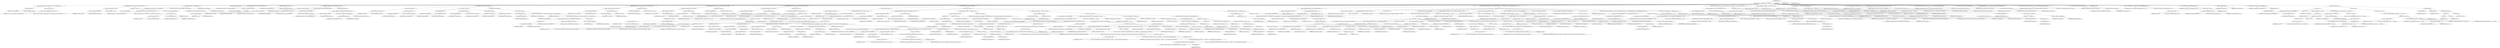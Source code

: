 digraph "execute" {  
"1694" [label = <(METHOD,execute)<SUB>570</SUB>> ]
"160" [label = <(PARAM,this)<SUB>570</SUB>> ]
"1695" [label = <(BLOCK,&lt;empty&gt;,&lt;empty&gt;)<SUB>570</SUB>> ]
"1696" [label = <(CONTROL_STRUCTURE,if (&quot;javadoc2&quot;.equals(taskType)),if (&quot;javadoc2&quot;.equals(taskType)))<SUB>571</SUB>> ]
"1697" [label = <(equals,equals(taskType))<SUB>571</SUB>> ]
"1698" [label = <(LITERAL,&quot;javadoc2&quot;,equals(taskType))<SUB>571</SUB>> ]
"1699" [label = <(IDENTIFIER,taskType,equals(taskType))<SUB>571</SUB>> ]
"1700" [label = <(BLOCK,&lt;empty&gt;,&lt;empty&gt;)<SUB>571</SUB>> ]
"1701" [label = <(log,log(&quot;!! javadoc2 is deprecated. Use javadoc instead. !!&quot;))<SUB>572</SUB>> ]
"159" [label = <(IDENTIFIER,this,log(&quot;!! javadoc2 is deprecated. Use javadoc instead. !!&quot;))<SUB>572</SUB>> ]
"1702" [label = <(LITERAL,&quot;!! javadoc2 is deprecated. Use javadoc instead. !!&quot;,log(&quot;!! javadoc2 is deprecated. Use javadoc instead. !!&quot;))<SUB>572</SUB>> ]
"1703" [label = <(CONTROL_STRUCTURE,if (sourcePath == null),if (sourcePath == null))<SUB>575</SUB>> ]
"1704" [label = <(&lt;operator&gt;.equals,sourcePath == null)<SUB>575</SUB>> ]
"1705" [label = <(&lt;operator&gt;.fieldAccess,this.sourcePath)<SUB>575</SUB>> ]
"1706" [label = <(IDENTIFIER,this,sourcePath == null)<SUB>575</SUB>> ]
"1707" [label = <(FIELD_IDENTIFIER,sourcePath,sourcePath)<SUB>575</SUB>> ]
"1708" [label = <(LITERAL,null,sourcePath == null)<SUB>575</SUB>> ]
"1709" [label = <(BLOCK,&lt;empty&gt;,&lt;empty&gt;)<SUB>575</SUB>> ]
"1710" [label = <(LOCAL,String msg: java.lang.String)> ]
"1711" [label = <(&lt;operator&gt;.assignment,String msg = &quot;sourcePath attribute must be set!&quot;)<SUB>576</SUB>> ]
"1712" [label = <(IDENTIFIER,msg,String msg = &quot;sourcePath attribute must be set!&quot;)<SUB>576</SUB>> ]
"1713" [label = <(LITERAL,&quot;sourcePath attribute must be set!&quot;,String msg = &quot;sourcePath attribute must be set!&quot;)<SUB>576</SUB>> ]
"1714" [label = <(&lt;operator&gt;.throw,throw new BuildException(msg);)<SUB>577</SUB>> ]
"1715" [label = <(BLOCK,&lt;empty&gt;,&lt;empty&gt;)<SUB>577</SUB>> ]
"1716" [label = <(&lt;operator&gt;.assignment,&lt;empty&gt;)> ]
"1717" [label = <(IDENTIFIER,$obj19,&lt;empty&gt;)> ]
"1718" [label = <(&lt;operator&gt;.alloc,new BuildException(msg))<SUB>577</SUB>> ]
"1719" [label = <(&lt;init&gt;,new BuildException(msg))<SUB>577</SUB>> ]
"1720" [label = <(IDENTIFIER,$obj19,new BuildException(msg))> ]
"1721" [label = <(IDENTIFIER,msg,new BuildException(msg))<SUB>577</SUB>> ]
"1722" [label = <(IDENTIFIER,$obj19,&lt;empty&gt;)> ]
"1723" [label = <(log,log(&quot;Generating Javadoc&quot;, Project.MSG_INFO))<SUB>580</SUB>> ]
"161" [label = <(IDENTIFIER,this,log(&quot;Generating Javadoc&quot;, Project.MSG_INFO))<SUB>580</SUB>> ]
"1724" [label = <(LITERAL,&quot;Generating Javadoc&quot;,log(&quot;Generating Javadoc&quot;, Project.MSG_INFO))<SUB>580</SUB>> ]
"1725" [label = <(&lt;operator&gt;.fieldAccess,Project.MSG_INFO)<SUB>580</SUB>> ]
"1726" [label = <(IDENTIFIER,Project,log(&quot;Generating Javadoc&quot;, Project.MSG_INFO))<SUB>580</SUB>> ]
"1727" [label = <(FIELD_IDENTIFIER,MSG_INFO,MSG_INFO)<SUB>580</SUB>> ]
"1728" [label = <(LOCAL,Commandline toExecute: ANY)> ]
"1729" [label = <(&lt;operator&gt;.assignment,ANY toExecute = (Commandline) cmd.clone())<SUB>582</SUB>> ]
"1730" [label = <(IDENTIFIER,toExecute,ANY toExecute = (Commandline) cmd.clone())<SUB>582</SUB>> ]
"1731" [label = <(&lt;operator&gt;.cast,(Commandline) cmd.clone())<SUB>582</SUB>> ]
"1732" [label = <(TYPE_REF,Commandline,Commandline)<SUB>582</SUB>> ]
"1733" [label = <(clone,clone())<SUB>582</SUB>> ]
"1734" [label = <(&lt;operator&gt;.fieldAccess,this.cmd)<SUB>582</SUB>> ]
"1735" [label = <(IDENTIFIER,this,clone())<SUB>582</SUB>> ]
"1736" [label = <(FIELD_IDENTIFIER,cmd,cmd)<SUB>582</SUB>> ]
"1737" [label = <(setExecutable,setExecutable(&quot;javadoc&quot;))<SUB>583</SUB>> ]
"1738" [label = <(IDENTIFIER,toExecute,setExecutable(&quot;javadoc&quot;))<SUB>583</SUB>> ]
"1739" [label = <(LITERAL,&quot;javadoc&quot;,setExecutable(&quot;javadoc&quot;))<SUB>583</SUB>> ]
"1740" [label = <(CONTROL_STRUCTURE,if (classpath == null),if (classpath == null))<SUB>586</SUB>> ]
"1741" [label = <(&lt;operator&gt;.equals,classpath == null)<SUB>586</SUB>> ]
"1742" [label = <(&lt;operator&gt;.fieldAccess,this.classpath)<SUB>586</SUB>> ]
"1743" [label = <(IDENTIFIER,this,classpath == null)<SUB>586</SUB>> ]
"1744" [label = <(FIELD_IDENTIFIER,classpath,classpath)<SUB>586</SUB>> ]
"1745" [label = <(LITERAL,null,classpath == null)<SUB>586</SUB>> ]
"1746" [label = <(&lt;operator&gt;.assignment,this.classpath = Path.systemClasspath)<SUB>587</SUB>> ]
"1747" [label = <(&lt;operator&gt;.fieldAccess,this.classpath)<SUB>587</SUB>> ]
"1748" [label = <(IDENTIFIER,this,this.classpath = Path.systemClasspath)<SUB>587</SUB>> ]
"1749" [label = <(FIELD_IDENTIFIER,classpath,classpath)<SUB>587</SUB>> ]
"1750" [label = <(&lt;operator&gt;.fieldAccess,Path.systemClasspath)<SUB>587</SUB>> ]
"1751" [label = <(IDENTIFIER,Path,this.classpath = Path.systemClasspath)<SUB>587</SUB>> ]
"1752" [label = <(FIELD_IDENTIFIER,systemClasspath,systemClasspath)<SUB>587</SUB>> ]
"1753" [label = <(CONTROL_STRUCTURE,else,else)<SUB>589</SUB>> ]
"1754" [label = <(&lt;operator&gt;.assignment,this.classpath = concatSystemClasspath(&quot;ignore&quot;))<SUB>589</SUB>> ]
"1755" [label = <(&lt;operator&gt;.fieldAccess,this.classpath)<SUB>589</SUB>> ]
"1756" [label = <(IDENTIFIER,this,this.classpath = concatSystemClasspath(&quot;ignore&quot;))<SUB>589</SUB>> ]
"1757" [label = <(FIELD_IDENTIFIER,classpath,classpath)<SUB>589</SUB>> ]
"1758" [label = <(concatSystemClasspath,concatSystemClasspath(&quot;ignore&quot;))<SUB>589</SUB>> ]
"1759" [label = <(&lt;operator&gt;.fieldAccess,this.classpath)<SUB>589</SUB>> ]
"1760" [label = <(IDENTIFIER,this,concatSystemClasspath(&quot;ignore&quot;))<SUB>589</SUB>> ]
"1761" [label = <(FIELD_IDENTIFIER,classpath,classpath)<SUB>589</SUB>> ]
"1762" [label = <(LITERAL,&quot;ignore&quot;,concatSystemClasspath(&quot;ignore&quot;))<SUB>589</SUB>> ]
"1763" [label = <(CONTROL_STRUCTURE,if (!javadoc1),if (!javadoc1))<SUB>591</SUB>> ]
"1764" [label = <(&lt;operator&gt;.logicalNot,!javadoc1)<SUB>591</SUB>> ]
"1765" [label = <(&lt;operator&gt;.fieldAccess,Javadoc.javadoc1)<SUB>591</SUB>> ]
"1766" [label = <(IDENTIFIER,Javadoc,!javadoc1)<SUB>591</SUB>> ]
"1767" [label = <(FIELD_IDENTIFIER,javadoc1,javadoc1)<SUB>591</SUB>> ]
"1768" [label = <(BLOCK,&lt;empty&gt;,&lt;empty&gt;)<SUB>591</SUB>> ]
"1769" [label = <(setValue,setValue(&quot;-classpath&quot;))<SUB>592</SUB>> ]
"1770" [label = <(createArgument,createArgument())<SUB>592</SUB>> ]
"1771" [label = <(IDENTIFIER,toExecute,createArgument())<SUB>592</SUB>> ]
"1772" [label = <(LITERAL,&quot;-classpath&quot;,setValue(&quot;-classpath&quot;))<SUB>592</SUB>> ]
"1773" [label = <(setPath,setPath(classpath))<SUB>593</SUB>> ]
"1774" [label = <(createArgument,createArgument())<SUB>593</SUB>> ]
"1775" [label = <(IDENTIFIER,toExecute,createArgument())<SUB>593</SUB>> ]
"1776" [label = <(&lt;operator&gt;.fieldAccess,this.classpath)<SUB>593</SUB>> ]
"1777" [label = <(IDENTIFIER,this,setPath(classpath))<SUB>593</SUB>> ]
"1778" [label = <(FIELD_IDENTIFIER,classpath,classpath)<SUB>593</SUB>> ]
"1779" [label = <(setValue,setValue(&quot;-sourcepath&quot;))<SUB>594</SUB>> ]
"1780" [label = <(createArgument,createArgument())<SUB>594</SUB>> ]
"1781" [label = <(IDENTIFIER,toExecute,createArgument())<SUB>594</SUB>> ]
"1782" [label = <(LITERAL,&quot;-sourcepath&quot;,setValue(&quot;-sourcepath&quot;))<SUB>594</SUB>> ]
"1783" [label = <(setPath,setPath(sourcePath))<SUB>595</SUB>> ]
"1784" [label = <(createArgument,createArgument())<SUB>595</SUB>> ]
"1785" [label = <(IDENTIFIER,toExecute,createArgument())<SUB>595</SUB>> ]
"1786" [label = <(&lt;operator&gt;.fieldAccess,this.sourcePath)<SUB>595</SUB>> ]
"1787" [label = <(IDENTIFIER,this,setPath(sourcePath))<SUB>595</SUB>> ]
"1788" [label = <(FIELD_IDENTIFIER,sourcePath,sourcePath)<SUB>595</SUB>> ]
"1789" [label = <(CONTROL_STRUCTURE,else,else)<SUB>596</SUB>> ]
"1790" [label = <(BLOCK,&lt;empty&gt;,&lt;empty&gt;)<SUB>596</SUB>> ]
"1791" [label = <(setValue,setValue(&quot;-classpath&quot;))<SUB>597</SUB>> ]
"1792" [label = <(createArgument,createArgument())<SUB>597</SUB>> ]
"1793" [label = <(IDENTIFIER,toExecute,createArgument())<SUB>597</SUB>> ]
"1794" [label = <(LITERAL,&quot;-classpath&quot;,setValue(&quot;-classpath&quot;))<SUB>597</SUB>> ]
"1795" [label = <(setValue,setValue(sourcePath.toString() + System.getProperty(&quot;path.separator&quot;) + classpath.toString()))<SUB>598</SUB>> ]
"1796" [label = <(createArgument,createArgument())<SUB>598</SUB>> ]
"1797" [label = <(IDENTIFIER,toExecute,createArgument())<SUB>598</SUB>> ]
"1798" [label = <(&lt;operator&gt;.addition,sourcePath.toString() + System.getProperty(&quot;path.separator&quot;) + classpath.toString())<SUB>598</SUB>> ]
"1799" [label = <(&lt;operator&gt;.addition,sourcePath.toString() + System.getProperty(&quot;path.separator&quot;))<SUB>598</SUB>> ]
"1800" [label = <(toString,toString())<SUB>598</SUB>> ]
"1801" [label = <(&lt;operator&gt;.fieldAccess,this.sourcePath)<SUB>598</SUB>> ]
"1802" [label = <(IDENTIFIER,this,toString())<SUB>598</SUB>> ]
"1803" [label = <(FIELD_IDENTIFIER,sourcePath,sourcePath)<SUB>598</SUB>> ]
"1804" [label = <(getProperty,System.getProperty(&quot;path.separator&quot;))<SUB>599</SUB>> ]
"1805" [label = <(IDENTIFIER,System,System.getProperty(&quot;path.separator&quot;))<SUB>599</SUB>> ]
"1806" [label = <(LITERAL,&quot;path.separator&quot;,System.getProperty(&quot;path.separator&quot;))<SUB>599</SUB>> ]
"1807" [label = <(toString,toString())<SUB>599</SUB>> ]
"1808" [label = <(&lt;operator&gt;.fieldAccess,this.classpath)<SUB>599</SUB>> ]
"1809" [label = <(IDENTIFIER,this,toString())<SUB>599</SUB>> ]
"1810" [label = <(FIELD_IDENTIFIER,classpath,classpath)<SUB>599</SUB>> ]
"1811" [label = <(CONTROL_STRUCTURE,if (version &amp;&amp; doclet == null),if (version &amp;&amp; doclet == null))<SUB>602</SUB>> ]
"1812" [label = <(&lt;operator&gt;.logicalAnd,version &amp;&amp; doclet == null)<SUB>602</SUB>> ]
"1813" [label = <(&lt;operator&gt;.fieldAccess,this.version)<SUB>602</SUB>> ]
"1814" [label = <(IDENTIFIER,this,version &amp;&amp; doclet == null)<SUB>602</SUB>> ]
"1815" [label = <(FIELD_IDENTIFIER,version,version)<SUB>602</SUB>> ]
"1816" [label = <(&lt;operator&gt;.equals,doclet == null)<SUB>602</SUB>> ]
"1817" [label = <(&lt;operator&gt;.fieldAccess,this.doclet)<SUB>602</SUB>> ]
"1818" [label = <(IDENTIFIER,this,doclet == null)<SUB>602</SUB>> ]
"1819" [label = <(FIELD_IDENTIFIER,doclet,doclet)<SUB>602</SUB>> ]
"1820" [label = <(LITERAL,null,doclet == null)<SUB>602</SUB>> ]
"1821" [label = <(setValue,setValue(&quot;-version&quot;))<SUB>603</SUB>> ]
"1822" [label = <(createArgument,createArgument())<SUB>603</SUB>> ]
"1823" [label = <(IDENTIFIER,toExecute,createArgument())<SUB>603</SUB>> ]
"1824" [label = <(LITERAL,&quot;-version&quot;,setValue(&quot;-version&quot;))<SUB>603</SUB>> ]
"1825" [label = <(CONTROL_STRUCTURE,if (author &amp;&amp; doclet == null),if (author &amp;&amp; doclet == null))<SUB>604</SUB>> ]
"1826" [label = <(&lt;operator&gt;.logicalAnd,author &amp;&amp; doclet == null)<SUB>604</SUB>> ]
"1827" [label = <(&lt;operator&gt;.fieldAccess,this.author)<SUB>604</SUB>> ]
"1828" [label = <(IDENTIFIER,this,author &amp;&amp; doclet == null)<SUB>604</SUB>> ]
"1829" [label = <(FIELD_IDENTIFIER,author,author)<SUB>604</SUB>> ]
"1830" [label = <(&lt;operator&gt;.equals,doclet == null)<SUB>604</SUB>> ]
"1831" [label = <(&lt;operator&gt;.fieldAccess,this.doclet)<SUB>604</SUB>> ]
"1832" [label = <(IDENTIFIER,this,doclet == null)<SUB>604</SUB>> ]
"1833" [label = <(FIELD_IDENTIFIER,doclet,doclet)<SUB>604</SUB>> ]
"1834" [label = <(LITERAL,null,doclet == null)<SUB>604</SUB>> ]
"1835" [label = <(setValue,setValue(&quot;-author&quot;))<SUB>605</SUB>> ]
"1836" [label = <(createArgument,createArgument())<SUB>605</SUB>> ]
"1837" [label = <(IDENTIFIER,toExecute,createArgument())<SUB>605</SUB>> ]
"1838" [label = <(LITERAL,&quot;-author&quot;,setValue(&quot;-author&quot;))<SUB>605</SUB>> ]
"1839" [label = <(CONTROL_STRUCTURE,if (javadoc1 || doclet == null),if (javadoc1 || doclet == null))<SUB>607</SUB>> ]
"1840" [label = <(&lt;operator&gt;.logicalOr,javadoc1 || doclet == null)<SUB>607</SUB>> ]
"1841" [label = <(&lt;operator&gt;.fieldAccess,Javadoc.javadoc1)<SUB>607</SUB>> ]
"1842" [label = <(IDENTIFIER,Javadoc,javadoc1 || doclet == null)<SUB>607</SUB>> ]
"1843" [label = <(FIELD_IDENTIFIER,javadoc1,javadoc1)<SUB>607</SUB>> ]
"1844" [label = <(&lt;operator&gt;.equals,doclet == null)<SUB>607</SUB>> ]
"1845" [label = <(&lt;operator&gt;.fieldAccess,this.doclet)<SUB>607</SUB>> ]
"1846" [label = <(IDENTIFIER,this,doclet == null)<SUB>607</SUB>> ]
"1847" [label = <(FIELD_IDENTIFIER,doclet,doclet)<SUB>607</SUB>> ]
"1848" [label = <(LITERAL,null,doclet == null)<SUB>607</SUB>> ]
"1849" [label = <(BLOCK,&lt;empty&gt;,&lt;empty&gt;)<SUB>607</SUB>> ]
"1850" [label = <(CONTROL_STRUCTURE,if (destDir == null),if (destDir == null))<SUB>608</SUB>> ]
"1851" [label = <(&lt;operator&gt;.equals,destDir == null)<SUB>608</SUB>> ]
"1852" [label = <(&lt;operator&gt;.fieldAccess,this.destDir)<SUB>608</SUB>> ]
"1853" [label = <(IDENTIFIER,this,destDir == null)<SUB>608</SUB>> ]
"1854" [label = <(FIELD_IDENTIFIER,destDir,destDir)<SUB>608</SUB>> ]
"1855" [label = <(LITERAL,null,destDir == null)<SUB>608</SUB>> ]
"1856" [label = <(BLOCK,&lt;empty&gt;,&lt;empty&gt;)<SUB>608</SUB>> ]
"1857" [label = <(LOCAL,String msg: java.lang.String)> ]
"1858" [label = <(&lt;operator&gt;.assignment,String msg = &quot;destDir attribute must be set!&quot;)<SUB>609</SUB>> ]
"1859" [label = <(IDENTIFIER,msg,String msg = &quot;destDir attribute must be set!&quot;)<SUB>609</SUB>> ]
"1860" [label = <(LITERAL,&quot;destDir attribute must be set!&quot;,String msg = &quot;destDir attribute must be set!&quot;)<SUB>609</SUB>> ]
"1861" [label = <(&lt;operator&gt;.throw,throw new BuildException(msg);)<SUB>610</SUB>> ]
"1862" [label = <(BLOCK,&lt;empty&gt;,&lt;empty&gt;)<SUB>610</SUB>> ]
"1863" [label = <(&lt;operator&gt;.assignment,&lt;empty&gt;)> ]
"1864" [label = <(IDENTIFIER,$obj20,&lt;empty&gt;)> ]
"1865" [label = <(&lt;operator&gt;.alloc,new BuildException(msg))<SUB>610</SUB>> ]
"1866" [label = <(&lt;init&gt;,new BuildException(msg))<SUB>610</SUB>> ]
"1867" [label = <(IDENTIFIER,$obj20,new BuildException(msg))> ]
"1868" [label = <(IDENTIFIER,msg,new BuildException(msg))<SUB>610</SUB>> ]
"1869" [label = <(IDENTIFIER,$obj20,&lt;empty&gt;)> ]
"1870" [label = <(CONTROL_STRUCTURE,if (!javadoc1),if (!javadoc1))<SUB>619</SUB>> ]
"1871" [label = <(&lt;operator&gt;.logicalNot,!javadoc1)<SUB>619</SUB>> ]
"1872" [label = <(&lt;operator&gt;.fieldAccess,Javadoc.javadoc1)<SUB>619</SUB>> ]
"1873" [label = <(IDENTIFIER,Javadoc,!javadoc1)<SUB>619</SUB>> ]
"1874" [label = <(FIELD_IDENTIFIER,javadoc1,javadoc1)<SUB>619</SUB>> ]
"1875" [label = <(BLOCK,&lt;empty&gt;,&lt;empty&gt;)<SUB>619</SUB>> ]
"1876" [label = <(CONTROL_STRUCTURE,if (doclet != null),if (doclet != null))<SUB>620</SUB>> ]
"1877" [label = <(&lt;operator&gt;.notEquals,doclet != null)<SUB>620</SUB>> ]
"1878" [label = <(&lt;operator&gt;.fieldAccess,this.doclet)<SUB>620</SUB>> ]
"1879" [label = <(IDENTIFIER,this,doclet != null)<SUB>620</SUB>> ]
"1880" [label = <(FIELD_IDENTIFIER,doclet,doclet)<SUB>620</SUB>> ]
"1881" [label = <(LITERAL,null,doclet != null)<SUB>620</SUB>> ]
"1882" [label = <(BLOCK,&lt;empty&gt;,&lt;empty&gt;)<SUB>620</SUB>> ]
"1883" [label = <(CONTROL_STRUCTURE,if (doclet.getName() == null),if (doclet.getName() == null))<SUB>621</SUB>> ]
"1884" [label = <(&lt;operator&gt;.equals,doclet.getName() == null)<SUB>621</SUB>> ]
"1885" [label = <(getName,doclet.getName())<SUB>621</SUB>> ]
"1886" [label = <(&lt;operator&gt;.fieldAccess,this.doclet)<SUB>621</SUB>> ]
"1887" [label = <(IDENTIFIER,this,doclet.getName())<SUB>621</SUB>> ]
"1888" [label = <(FIELD_IDENTIFIER,doclet,doclet)<SUB>621</SUB>> ]
"1889" [label = <(LITERAL,null,doclet.getName() == null)<SUB>621</SUB>> ]
"1890" [label = <(BLOCK,&lt;empty&gt;,&lt;empty&gt;)<SUB>621</SUB>> ]
"1891" [label = <(&lt;operator&gt;.throw,throw new BuildException(&quot;The doclet name must be specified.&quot;, location);)<SUB>622</SUB>> ]
"1892" [label = <(BLOCK,&lt;empty&gt;,&lt;empty&gt;)<SUB>622</SUB>> ]
"1893" [label = <(&lt;operator&gt;.assignment,&lt;empty&gt;)> ]
"1894" [label = <(IDENTIFIER,$obj21,&lt;empty&gt;)> ]
"1895" [label = <(&lt;operator&gt;.alloc,new BuildException(&quot;The doclet name must be specified.&quot;, location))<SUB>622</SUB>> ]
"1896" [label = <(&lt;init&gt;,new BuildException(&quot;The doclet name must be specified.&quot;, location))<SUB>622</SUB>> ]
"1897" [label = <(IDENTIFIER,$obj21,new BuildException(&quot;The doclet name must be specified.&quot;, location))> ]
"1898" [label = <(LITERAL,&quot;The doclet name must be specified.&quot;,new BuildException(&quot;The doclet name must be specified.&quot;, location))<SUB>622</SUB>> ]
"1899" [label = <(IDENTIFIER,location,new BuildException(&quot;The doclet name must be specified.&quot;, location))<SUB>622</SUB>> ]
"1900" [label = <(IDENTIFIER,$obj21,&lt;empty&gt;)> ]
"1901" [label = <(CONTROL_STRUCTURE,else,else)<SUB>624</SUB>> ]
"1902" [label = <(BLOCK,&lt;empty&gt;,&lt;empty&gt;)<SUB>624</SUB>> ]
"1903" [label = <(setValue,setValue(&quot;-doclet&quot;))<SUB>625</SUB>> ]
"1904" [label = <(createArgument,createArgument())<SUB>625</SUB>> ]
"1905" [label = <(IDENTIFIER,toExecute,createArgument())<SUB>625</SUB>> ]
"1906" [label = <(LITERAL,&quot;-doclet&quot;,setValue(&quot;-doclet&quot;))<SUB>625</SUB>> ]
"1907" [label = <(setValue,setValue(doclet.getName()))<SUB>626</SUB>> ]
"1908" [label = <(createArgument,createArgument())<SUB>626</SUB>> ]
"1909" [label = <(IDENTIFIER,toExecute,createArgument())<SUB>626</SUB>> ]
"1910" [label = <(getName,doclet.getName())<SUB>626</SUB>> ]
"1911" [label = <(&lt;operator&gt;.fieldAccess,this.doclet)<SUB>626</SUB>> ]
"1912" [label = <(IDENTIFIER,this,doclet.getName())<SUB>626</SUB>> ]
"1913" [label = <(FIELD_IDENTIFIER,doclet,doclet)<SUB>626</SUB>> ]
"1914" [label = <(CONTROL_STRUCTURE,if (doclet.getPath() != null),if (doclet.getPath() != null))<SUB>627</SUB>> ]
"1915" [label = <(&lt;operator&gt;.notEquals,doclet.getPath() != null)<SUB>627</SUB>> ]
"1916" [label = <(getPath,doclet.getPath())<SUB>627</SUB>> ]
"1917" [label = <(&lt;operator&gt;.fieldAccess,this.doclet)<SUB>627</SUB>> ]
"1918" [label = <(IDENTIFIER,this,doclet.getPath())<SUB>627</SUB>> ]
"1919" [label = <(FIELD_IDENTIFIER,doclet,doclet)<SUB>627</SUB>> ]
"1920" [label = <(LITERAL,null,doclet.getPath() != null)<SUB>627</SUB>> ]
"1921" [label = <(BLOCK,&lt;empty&gt;,&lt;empty&gt;)<SUB>627</SUB>> ]
"1922" [label = <(setValue,setValue(&quot;-docletpath&quot;))<SUB>628</SUB>> ]
"1923" [label = <(createArgument,createArgument())<SUB>628</SUB>> ]
"1924" [label = <(IDENTIFIER,toExecute,createArgument())<SUB>628</SUB>> ]
"1925" [label = <(LITERAL,&quot;-docletpath&quot;,setValue(&quot;-docletpath&quot;))<SUB>628</SUB>> ]
"1926" [label = <(setPath,setPath(doclet.getPath()))<SUB>629</SUB>> ]
"1927" [label = <(createArgument,createArgument())<SUB>629</SUB>> ]
"1928" [label = <(IDENTIFIER,toExecute,createArgument())<SUB>629</SUB>> ]
"1929" [label = <(getPath,doclet.getPath())<SUB>629</SUB>> ]
"1930" [label = <(&lt;operator&gt;.fieldAccess,this.doclet)<SUB>629</SUB>> ]
"1931" [label = <(IDENTIFIER,this,doclet.getPath())<SUB>629</SUB>> ]
"1932" [label = <(FIELD_IDENTIFIER,doclet,doclet)<SUB>629</SUB>> ]
"1933" [label = <(CONTROL_STRUCTURE,for (Enumeration e = doclet.getParams(); Some(e.hasMoreElements()); ),for (Enumeration e = doclet.getParams(); Some(e.hasMoreElements()); ))<SUB>631</SUB>> ]
"1934" [label = <(LOCAL,Enumeration e: java.util.Enumeration)> ]
"1935" [label = <(&lt;operator&gt;.assignment,Enumeration e = doclet.getParams())<SUB>631</SUB>> ]
"1936" [label = <(IDENTIFIER,e,Enumeration e = doclet.getParams())<SUB>631</SUB>> ]
"1937" [label = <(getParams,doclet.getParams())<SUB>631</SUB>> ]
"1938" [label = <(&lt;operator&gt;.fieldAccess,this.doclet)<SUB>631</SUB>> ]
"1939" [label = <(IDENTIFIER,this,doclet.getParams())<SUB>631</SUB>> ]
"1940" [label = <(FIELD_IDENTIFIER,doclet,doclet)<SUB>631</SUB>> ]
"1941" [label = <(hasMoreElements,e.hasMoreElements())<SUB>631</SUB>> ]
"1942" [label = <(IDENTIFIER,e,e.hasMoreElements())<SUB>631</SUB>> ]
"1943" [label = <(BLOCK,&lt;empty&gt;,&lt;empty&gt;)<SUB>631</SUB>> ]
"1944" [label = <(LOCAL,DocletParam param: org.apache.tools.ant.taskdefs.Javadoc$DocletParam)> ]
"1945" [label = <(&lt;operator&gt;.assignment,Javadoc$DocletParam param = (DocletParam) e.nextElement())<SUB>632</SUB>> ]
"1946" [label = <(IDENTIFIER,param,Javadoc$DocletParam param = (DocletParam) e.nextElement())<SUB>632</SUB>> ]
"1947" [label = <(&lt;operator&gt;.cast,(DocletParam) e.nextElement())<SUB>632</SUB>> ]
"1948" [label = <(TYPE_REF,DocletParam,DocletParam)<SUB>632</SUB>> ]
"1949" [label = <(nextElement,e.nextElement())<SUB>632</SUB>> ]
"1950" [label = <(IDENTIFIER,e,e.nextElement())<SUB>632</SUB>> ]
"1951" [label = <(CONTROL_STRUCTURE,if (param.getName() == null),if (param.getName() == null))<SUB>633</SUB>> ]
"1952" [label = <(&lt;operator&gt;.equals,param.getName() == null)<SUB>633</SUB>> ]
"1953" [label = <(getName,param.getName())<SUB>633</SUB>> ]
"1954" [label = <(IDENTIFIER,param,param.getName())<SUB>633</SUB>> ]
"1955" [label = <(LITERAL,null,param.getName() == null)<SUB>633</SUB>> ]
"1956" [label = <(BLOCK,&lt;empty&gt;,&lt;empty&gt;)<SUB>633</SUB>> ]
"1957" [label = <(&lt;operator&gt;.throw,throw new BuildException(&quot;Doclet parameters must have a name&quot;);)<SUB>634</SUB>> ]
"1958" [label = <(BLOCK,&lt;empty&gt;,&lt;empty&gt;)<SUB>634</SUB>> ]
"1959" [label = <(&lt;operator&gt;.assignment,&lt;empty&gt;)> ]
"1960" [label = <(IDENTIFIER,$obj22,&lt;empty&gt;)> ]
"1961" [label = <(&lt;operator&gt;.alloc,new BuildException(&quot;Doclet parameters must have a name&quot;))<SUB>634</SUB>> ]
"1962" [label = <(&lt;init&gt;,new BuildException(&quot;Doclet parameters must have a name&quot;))<SUB>634</SUB>> ]
"1963" [label = <(IDENTIFIER,$obj22,new BuildException(&quot;Doclet parameters must have a name&quot;))> ]
"1964" [label = <(LITERAL,&quot;Doclet parameters must have a name&quot;,new BuildException(&quot;Doclet parameters must have a name&quot;))<SUB>634</SUB>> ]
"1965" [label = <(IDENTIFIER,$obj22,&lt;empty&gt;)> ]
"1966" [label = <(setValue,setValue(param.getName()))<SUB>637</SUB>> ]
"1967" [label = <(createArgument,createArgument())<SUB>637</SUB>> ]
"1968" [label = <(IDENTIFIER,toExecute,createArgument())<SUB>637</SUB>> ]
"1969" [label = <(getName,param.getName())<SUB>637</SUB>> ]
"1970" [label = <(IDENTIFIER,param,param.getName())<SUB>637</SUB>> ]
"1971" [label = <(CONTROL_STRUCTURE,if (param.getValue() != null),if (param.getValue() != null))<SUB>638</SUB>> ]
"1972" [label = <(&lt;operator&gt;.notEquals,param.getValue() != null)<SUB>638</SUB>> ]
"1973" [label = <(getValue,param.getValue())<SUB>638</SUB>> ]
"1974" [label = <(IDENTIFIER,param,param.getValue())<SUB>638</SUB>> ]
"1975" [label = <(LITERAL,null,param.getValue() != null)<SUB>638</SUB>> ]
"1976" [label = <(BLOCK,&lt;empty&gt;,&lt;empty&gt;)<SUB>638</SUB>> ]
"1977" [label = <(setValue,setValue(param.getValue()))<SUB>639</SUB>> ]
"1978" [label = <(createArgument,createArgument())<SUB>639</SUB>> ]
"1979" [label = <(IDENTIFIER,toExecute,createArgument())<SUB>639</SUB>> ]
"1980" [label = <(getValue,param.getValue())<SUB>639</SUB>> ]
"1981" [label = <(IDENTIFIER,param,param.getValue())<SUB>639</SUB>> ]
"1982" [label = <(CONTROL_STRUCTURE,if (bootclasspath != null),if (bootclasspath != null))<SUB>644</SUB>> ]
"1983" [label = <(&lt;operator&gt;.notEquals,bootclasspath != null)<SUB>644</SUB>> ]
"1984" [label = <(&lt;operator&gt;.fieldAccess,this.bootclasspath)<SUB>644</SUB>> ]
"1985" [label = <(IDENTIFIER,this,bootclasspath != null)<SUB>644</SUB>> ]
"1986" [label = <(FIELD_IDENTIFIER,bootclasspath,bootclasspath)<SUB>644</SUB>> ]
"1987" [label = <(LITERAL,null,bootclasspath != null)<SUB>644</SUB>> ]
"1988" [label = <(BLOCK,&lt;empty&gt;,&lt;empty&gt;)<SUB>644</SUB>> ]
"1989" [label = <(setValue,setValue(&quot;-bootclasspath&quot;))<SUB>645</SUB>> ]
"1990" [label = <(createArgument,createArgument())<SUB>645</SUB>> ]
"1991" [label = <(IDENTIFIER,toExecute,createArgument())<SUB>645</SUB>> ]
"1992" [label = <(LITERAL,&quot;-bootclasspath&quot;,setValue(&quot;-bootclasspath&quot;))<SUB>645</SUB>> ]
"1993" [label = <(setPath,setPath(bootclasspath))<SUB>646</SUB>> ]
"1994" [label = <(createArgument,createArgument())<SUB>646</SUB>> ]
"1995" [label = <(IDENTIFIER,toExecute,createArgument())<SUB>646</SUB>> ]
"1996" [label = <(&lt;operator&gt;.fieldAccess,this.bootclasspath)<SUB>646</SUB>> ]
"1997" [label = <(IDENTIFIER,this,setPath(bootclasspath))<SUB>646</SUB>> ]
"1998" [label = <(FIELD_IDENTIFIER,bootclasspath,bootclasspath)<SUB>646</SUB>> ]
"1999" [label = <(CONTROL_STRUCTURE,if (links.size() != 0),if (links.size() != 0))<SUB>650</SUB>> ]
"2000" [label = <(&lt;operator&gt;.notEquals,links.size() != 0)<SUB>650</SUB>> ]
"2001" [label = <(size,links.size())<SUB>650</SUB>> ]
"2002" [label = <(&lt;operator&gt;.fieldAccess,this.links)<SUB>650</SUB>> ]
"2003" [label = <(IDENTIFIER,this,links.size())<SUB>650</SUB>> ]
"2004" [label = <(FIELD_IDENTIFIER,links,links)<SUB>650</SUB>> ]
"2005" [label = <(LITERAL,0,links.size() != 0)<SUB>650</SUB>> ]
"2006" [label = <(BLOCK,&lt;empty&gt;,&lt;empty&gt;)<SUB>650</SUB>> ]
"2007" [label = <(CONTROL_STRUCTURE,for (Enumeration e = links.elements(); Some(e.hasMoreElements()); ),for (Enumeration e = links.elements(); Some(e.hasMoreElements()); ))<SUB>651</SUB>> ]
"2008" [label = <(LOCAL,Enumeration e: java.util.Enumeration)> ]
"2009" [label = <(&lt;operator&gt;.assignment,Enumeration e = links.elements())<SUB>651</SUB>> ]
"2010" [label = <(IDENTIFIER,e,Enumeration e = links.elements())<SUB>651</SUB>> ]
"2011" [label = <(elements,links.elements())<SUB>651</SUB>> ]
"2012" [label = <(&lt;operator&gt;.fieldAccess,this.links)<SUB>651</SUB>> ]
"2013" [label = <(IDENTIFIER,this,links.elements())<SUB>651</SUB>> ]
"2014" [label = <(FIELD_IDENTIFIER,links,links)<SUB>651</SUB>> ]
"2015" [label = <(hasMoreElements,e.hasMoreElements())<SUB>651</SUB>> ]
"2016" [label = <(IDENTIFIER,e,e.hasMoreElements())<SUB>651</SUB>> ]
"2017" [label = <(BLOCK,&lt;empty&gt;,&lt;empty&gt;)<SUB>651</SUB>> ]
"2018" [label = <(LOCAL,LinkArgument la: org.apache.tools.ant.taskdefs.Javadoc$LinkArgument)> ]
"2019" [label = <(&lt;operator&gt;.assignment,Javadoc$LinkArgument la = (LinkArgument) e.nextElement())<SUB>652</SUB>> ]
"2020" [label = <(IDENTIFIER,la,Javadoc$LinkArgument la = (LinkArgument) e.nextElement())<SUB>652</SUB>> ]
"2021" [label = <(&lt;operator&gt;.cast,(LinkArgument) e.nextElement())<SUB>652</SUB>> ]
"2022" [label = <(TYPE_REF,LinkArgument,LinkArgument)<SUB>652</SUB>> ]
"2023" [label = <(nextElement,e.nextElement())<SUB>652</SUB>> ]
"2024" [label = <(IDENTIFIER,e,e.nextElement())<SUB>652</SUB>> ]
"2025" [label = <(CONTROL_STRUCTURE,if (la.getHref() == null),if (la.getHref() == null))<SUB>654</SUB>> ]
"2026" [label = <(&lt;operator&gt;.equals,la.getHref() == null)<SUB>654</SUB>> ]
"2027" [label = <(getHref,la.getHref())<SUB>654</SUB>> ]
"2028" [label = <(IDENTIFIER,la,la.getHref())<SUB>654</SUB>> ]
"2029" [label = <(LITERAL,null,la.getHref() == null)<SUB>654</SUB>> ]
"2030" [label = <(BLOCK,&lt;empty&gt;,&lt;empty&gt;)<SUB>654</SUB>> ]
"2031" [label = <(&lt;operator&gt;.throw,throw new BuildException(&quot;Links must provide the URL to the external class documentation.&quot;);)<SUB>655</SUB>> ]
"2032" [label = <(BLOCK,&lt;empty&gt;,&lt;empty&gt;)<SUB>655</SUB>> ]
"2033" [label = <(&lt;operator&gt;.assignment,&lt;empty&gt;)> ]
"2034" [label = <(IDENTIFIER,$obj23,&lt;empty&gt;)> ]
"2035" [label = <(&lt;operator&gt;.alloc,new BuildException(&quot;Links must provide the URL to the external class documentation.&quot;))<SUB>655</SUB>> ]
"2036" [label = <(&lt;init&gt;,new BuildException(&quot;Links must provide the URL to the external class documentation.&quot;))<SUB>655</SUB>> ]
"2037" [label = <(IDENTIFIER,$obj23,new BuildException(&quot;Links must provide the URL to the external class documentation.&quot;))> ]
"2038" [label = <(LITERAL,&quot;Links must provide the URL to the external class documentation.&quot;,new BuildException(&quot;Links must provide the URL to the external class documentation.&quot;))<SUB>655</SUB>> ]
"2039" [label = <(IDENTIFIER,$obj23,&lt;empty&gt;)> ]
"2040" [label = <(CONTROL_STRUCTURE,if (la.isLinkOffline()),if (la.isLinkOffline()))<SUB>658</SUB>> ]
"2041" [label = <(isLinkOffline,la.isLinkOffline())<SUB>658</SUB>> ]
"2042" [label = <(IDENTIFIER,la,la.isLinkOffline())<SUB>658</SUB>> ]
"2043" [label = <(BLOCK,&lt;empty&gt;,&lt;empty&gt;)<SUB>658</SUB>> ]
"2044" [label = <(LOCAL,String packageListLocation: java.lang.String)> ]
"2045" [label = <(&lt;operator&gt;.assignment,String packageListLocation = la.getPackagelistLoc())<SUB>659</SUB>> ]
"2046" [label = <(IDENTIFIER,packageListLocation,String packageListLocation = la.getPackagelistLoc())<SUB>659</SUB>> ]
"2047" [label = <(getPackagelistLoc,la.getPackagelistLoc())<SUB>659</SUB>> ]
"2048" [label = <(IDENTIFIER,la,la.getPackagelistLoc())<SUB>659</SUB>> ]
"2049" [label = <(CONTROL_STRUCTURE,if (packageListLocation == null),if (packageListLocation == null))<SUB>660</SUB>> ]
"2050" [label = <(&lt;operator&gt;.equals,packageListLocation == null)<SUB>660</SUB>> ]
"2051" [label = <(IDENTIFIER,packageListLocation,packageListLocation == null)<SUB>660</SUB>> ]
"2052" [label = <(LITERAL,null,packageListLocation == null)<SUB>660</SUB>> ]
"2053" [label = <(BLOCK,&lt;empty&gt;,&lt;empty&gt;)<SUB>660</SUB>> ]
"2054" [label = <(&lt;operator&gt;.throw,throw new BuildException(&quot;The package list location for link &quot; + la.getHref() + &quot; must be provided because the link is offline&quot;);)<SUB>661</SUB>> ]
"2055" [label = <(BLOCK,&lt;empty&gt;,&lt;empty&gt;)<SUB>661</SUB>> ]
"2056" [label = <(&lt;operator&gt;.assignment,&lt;empty&gt;)> ]
"2057" [label = <(IDENTIFIER,$obj24,&lt;empty&gt;)> ]
"2058" [label = <(&lt;operator&gt;.alloc,new BuildException(&quot;The package list location for link &quot; + la.getHref() + &quot; must be provided because the link is offline&quot;))<SUB>661</SUB>> ]
"2059" [label = <(&lt;init&gt;,new BuildException(&quot;The package list location for link &quot; + la.getHref() + &quot; must be provided because the link is offline&quot;))<SUB>661</SUB>> ]
"2060" [label = <(IDENTIFIER,$obj24,new BuildException(&quot;The package list location for link &quot; + la.getHref() + &quot; must be provided because the link is offline&quot;))> ]
"2061" [label = <(&lt;operator&gt;.addition,&quot;The package list location for link &quot; + la.getHref() + &quot; must be provided because the link is offline&quot;)<SUB>661</SUB>> ]
"2062" [label = <(&lt;operator&gt;.addition,&quot;The package list location for link &quot; + la.getHref())<SUB>661</SUB>> ]
"2063" [label = <(LITERAL,&quot;The package list location for link &quot;,&quot;The package list location for link &quot; + la.getHref())<SUB>661</SUB>> ]
"2064" [label = <(getHref,la.getHref())<SUB>661</SUB>> ]
"2065" [label = <(IDENTIFIER,la,la.getHref())<SUB>661</SUB>> ]
"2066" [label = <(LITERAL,&quot; must be provided because the link is offline&quot;,&quot;The package list location for link &quot; + la.getHref() + &quot; must be provided because the link is offline&quot;)<SUB>662</SUB>> ]
"2067" [label = <(IDENTIFIER,$obj24,&lt;empty&gt;)> ]
"2068" [label = <(setValue,setValue(&quot;-linkoffline&quot;))<SUB>664</SUB>> ]
"2069" [label = <(createArgument,createArgument())<SUB>664</SUB>> ]
"2070" [label = <(IDENTIFIER,toExecute,createArgument())<SUB>664</SUB>> ]
"2071" [label = <(LITERAL,&quot;-linkoffline&quot;,setValue(&quot;-linkoffline&quot;))<SUB>664</SUB>> ]
"2072" [label = <(setValue,setValue(la.getHref()))<SUB>665</SUB>> ]
"2073" [label = <(createArgument,createArgument())<SUB>665</SUB>> ]
"2074" [label = <(IDENTIFIER,toExecute,createArgument())<SUB>665</SUB>> ]
"2075" [label = <(getHref,la.getHref())<SUB>665</SUB>> ]
"2076" [label = <(IDENTIFIER,la,la.getHref())<SUB>665</SUB>> ]
"2077" [label = <(setValue,setValue(packageListLocation))<SUB>666</SUB>> ]
"2078" [label = <(createArgument,createArgument())<SUB>666</SUB>> ]
"2079" [label = <(IDENTIFIER,toExecute,createArgument())<SUB>666</SUB>> ]
"2080" [label = <(IDENTIFIER,packageListLocation,setValue(packageListLocation))<SUB>666</SUB>> ]
"2081" [label = <(CONTROL_STRUCTURE,else,else)<SUB>668</SUB>> ]
"2082" [label = <(BLOCK,&lt;empty&gt;,&lt;empty&gt;)<SUB>668</SUB>> ]
"2083" [label = <(setValue,setValue(&quot;-link&quot;))<SUB>669</SUB>> ]
"2084" [label = <(createArgument,createArgument())<SUB>669</SUB>> ]
"2085" [label = <(IDENTIFIER,toExecute,createArgument())<SUB>669</SUB>> ]
"2086" [label = <(LITERAL,&quot;-link&quot;,setValue(&quot;-link&quot;))<SUB>669</SUB>> ]
"2087" [label = <(setValue,setValue(la.getHref()))<SUB>670</SUB>> ]
"2088" [label = <(createArgument,createArgument())<SUB>670</SUB>> ]
"2089" [label = <(IDENTIFIER,toExecute,createArgument())<SUB>670</SUB>> ]
"2090" [label = <(getHref,la.getHref())<SUB>670</SUB>> ]
"2091" [label = <(IDENTIFIER,la,la.getHref())<SUB>670</SUB>> ]
"2092" [label = <(CONTROL_STRUCTURE,if (group != null),if (group != null))<SUB>686</SUB>> ]
"2093" [label = <(&lt;operator&gt;.notEquals,group != null)<SUB>686</SUB>> ]
"2094" [label = <(&lt;operator&gt;.fieldAccess,this.group)<SUB>686</SUB>> ]
"2095" [label = <(IDENTIFIER,this,group != null)<SUB>686</SUB>> ]
"2096" [label = <(FIELD_IDENTIFIER,group,group)<SUB>686</SUB>> ]
"2097" [label = <(LITERAL,null,group != null)<SUB>686</SUB>> ]
"2098" [label = <(BLOCK,&lt;empty&gt;,&lt;empty&gt;)<SUB>686</SUB>> ]
"163" [label = <(LOCAL,StringTokenizer tok: java.util.StringTokenizer)> ]
"2099" [label = <(&lt;operator&gt;.assignment,StringTokenizer tok = new StringTokenizer(group, &quot;,&quot;, false))<SUB>687</SUB>> ]
"2100" [label = <(IDENTIFIER,tok,StringTokenizer tok = new StringTokenizer(group, &quot;,&quot;, false))<SUB>687</SUB>> ]
"2101" [label = <(&lt;operator&gt;.alloc,new StringTokenizer(group, &quot;,&quot;, false))<SUB>687</SUB>> ]
"2102" [label = <(&lt;init&gt;,new StringTokenizer(group, &quot;,&quot;, false))<SUB>687</SUB>> ]
"162" [label = <(IDENTIFIER,tok,new StringTokenizer(group, &quot;,&quot;, false))<SUB>687</SUB>> ]
"2103" [label = <(&lt;operator&gt;.fieldAccess,this.group)<SUB>687</SUB>> ]
"2104" [label = <(IDENTIFIER,this,new StringTokenizer(group, &quot;,&quot;, false))<SUB>687</SUB>> ]
"2105" [label = <(FIELD_IDENTIFIER,group,group)<SUB>687</SUB>> ]
"2106" [label = <(LITERAL,&quot;,&quot;,new StringTokenizer(group, &quot;,&quot;, false))<SUB>687</SUB>> ]
"2107" [label = <(LITERAL,false,new StringTokenizer(group, &quot;,&quot;, false))<SUB>687</SUB>> ]
"2108" [label = <(CONTROL_STRUCTURE,while (tok.hasMoreTokens()),while (tok.hasMoreTokens()))<SUB>688</SUB>> ]
"2109" [label = <(hasMoreTokens,tok.hasMoreTokens())<SUB>688</SUB>> ]
"2110" [label = <(IDENTIFIER,tok,tok.hasMoreTokens())<SUB>688</SUB>> ]
"2111" [label = <(BLOCK,&lt;empty&gt;,&lt;empty&gt;)<SUB>688</SUB>> ]
"2112" [label = <(LOCAL,String grp: java.lang.String)> ]
"2113" [label = <(&lt;operator&gt;.assignment,String grp = tok.nextToken().trim())<SUB>689</SUB>> ]
"2114" [label = <(IDENTIFIER,grp,String grp = tok.nextToken().trim())<SUB>689</SUB>> ]
"2115" [label = <(trim,tok.nextToken().trim())<SUB>689</SUB>> ]
"2116" [label = <(nextToken,tok.nextToken())<SUB>689</SUB>> ]
"2117" [label = <(IDENTIFIER,tok,tok.nextToken())<SUB>689</SUB>> ]
"2118" [label = <(LOCAL,int space: int)> ]
"2119" [label = <(&lt;operator&gt;.assignment,int space = grp.indexOf(&quot; &quot;))<SUB>690</SUB>> ]
"2120" [label = <(IDENTIFIER,space,int space = grp.indexOf(&quot; &quot;))<SUB>690</SUB>> ]
"2121" [label = <(indexOf,grp.indexOf(&quot; &quot;))<SUB>690</SUB>> ]
"2122" [label = <(IDENTIFIER,grp,grp.indexOf(&quot; &quot;))<SUB>690</SUB>> ]
"2123" [label = <(LITERAL,&quot; &quot;,grp.indexOf(&quot; &quot;))<SUB>690</SUB>> ]
"2124" [label = <(CONTROL_STRUCTURE,if (space &gt; 0),if (space &gt; 0))<SUB>691</SUB>> ]
"2125" [label = <(&lt;operator&gt;.greaterThan,space &gt; 0)<SUB>691</SUB>> ]
"2126" [label = <(IDENTIFIER,space,space &gt; 0)<SUB>691</SUB>> ]
"2127" [label = <(LITERAL,0,space &gt; 0)<SUB>691</SUB>> ]
"2128" [label = <(BLOCK,&lt;empty&gt;,&lt;empty&gt;)<SUB>691</SUB>> ]
"2129" [label = <(LOCAL,String name: java.lang.String)> ]
"2130" [label = <(&lt;operator&gt;.assignment,String name = grp.substring(0, space))<SUB>692</SUB>> ]
"2131" [label = <(IDENTIFIER,name,String name = grp.substring(0, space))<SUB>692</SUB>> ]
"2132" [label = <(substring,grp.substring(0, space))<SUB>692</SUB>> ]
"2133" [label = <(IDENTIFIER,grp,grp.substring(0, space))<SUB>692</SUB>> ]
"2134" [label = <(LITERAL,0,grp.substring(0, space))<SUB>692</SUB>> ]
"2135" [label = <(IDENTIFIER,space,grp.substring(0, space))<SUB>692</SUB>> ]
"2136" [label = <(LOCAL,String pkgList: java.lang.String)> ]
"2137" [label = <(&lt;operator&gt;.assignment,String pkgList = grp.substring(space + 1))<SUB>693</SUB>> ]
"2138" [label = <(IDENTIFIER,pkgList,String pkgList = grp.substring(space + 1))<SUB>693</SUB>> ]
"2139" [label = <(substring,grp.substring(space + 1))<SUB>693</SUB>> ]
"2140" [label = <(IDENTIFIER,grp,grp.substring(space + 1))<SUB>693</SUB>> ]
"2141" [label = <(&lt;operator&gt;.addition,space + 1)<SUB>693</SUB>> ]
"2142" [label = <(IDENTIFIER,space,space + 1)<SUB>693</SUB>> ]
"2143" [label = <(LITERAL,1,space + 1)<SUB>693</SUB>> ]
"2144" [label = <(setValue,setValue(&quot;-group&quot;))<SUB>694</SUB>> ]
"2145" [label = <(createArgument,createArgument())<SUB>694</SUB>> ]
"2146" [label = <(IDENTIFIER,toExecute,createArgument())<SUB>694</SUB>> ]
"2147" [label = <(LITERAL,&quot;-group&quot;,setValue(&quot;-group&quot;))<SUB>694</SUB>> ]
"2148" [label = <(setValue,setValue(name))<SUB>695</SUB>> ]
"2149" [label = <(createArgument,createArgument())<SUB>695</SUB>> ]
"2150" [label = <(IDENTIFIER,toExecute,createArgument())<SUB>695</SUB>> ]
"2151" [label = <(IDENTIFIER,name,setValue(name))<SUB>695</SUB>> ]
"2152" [label = <(setValue,setValue(pkgList))<SUB>696</SUB>> ]
"2153" [label = <(createArgument,createArgument())<SUB>696</SUB>> ]
"2154" [label = <(IDENTIFIER,toExecute,createArgument())<SUB>696</SUB>> ]
"2155" [label = <(IDENTIFIER,pkgList,setValue(pkgList))<SUB>696</SUB>> ]
"2156" [label = <(CONTROL_STRUCTURE,if (groups.size() != 0),if (groups.size() != 0))<SUB>702</SUB>> ]
"2157" [label = <(&lt;operator&gt;.notEquals,groups.size() != 0)<SUB>702</SUB>> ]
"2158" [label = <(size,groups.size())<SUB>702</SUB>> ]
"2159" [label = <(&lt;operator&gt;.fieldAccess,this.groups)<SUB>702</SUB>> ]
"2160" [label = <(IDENTIFIER,this,groups.size())<SUB>702</SUB>> ]
"2161" [label = <(FIELD_IDENTIFIER,groups,groups)<SUB>702</SUB>> ]
"2162" [label = <(LITERAL,0,groups.size() != 0)<SUB>702</SUB>> ]
"2163" [label = <(BLOCK,&lt;empty&gt;,&lt;empty&gt;)<SUB>702</SUB>> ]
"2164" [label = <(CONTROL_STRUCTURE,for (Enumeration e = groups.elements(); Some(e.hasMoreElements()); ),for (Enumeration e = groups.elements(); Some(e.hasMoreElements()); ))<SUB>703</SUB>> ]
"2165" [label = <(LOCAL,Enumeration e: java.util.Enumeration)> ]
"2166" [label = <(&lt;operator&gt;.assignment,Enumeration e = groups.elements())<SUB>703</SUB>> ]
"2167" [label = <(IDENTIFIER,e,Enumeration e = groups.elements())<SUB>703</SUB>> ]
"2168" [label = <(elements,groups.elements())<SUB>703</SUB>> ]
"2169" [label = <(&lt;operator&gt;.fieldAccess,this.groups)<SUB>703</SUB>> ]
"2170" [label = <(IDENTIFIER,this,groups.elements())<SUB>703</SUB>> ]
"2171" [label = <(FIELD_IDENTIFIER,groups,groups)<SUB>703</SUB>> ]
"2172" [label = <(hasMoreElements,e.hasMoreElements())<SUB>703</SUB>> ]
"2173" [label = <(IDENTIFIER,e,e.hasMoreElements())<SUB>703</SUB>> ]
"2174" [label = <(BLOCK,&lt;empty&gt;,&lt;empty&gt;)<SUB>703</SUB>> ]
"2175" [label = <(LOCAL,GroupArgument ga: org.apache.tools.ant.taskdefs.Javadoc$GroupArgument)> ]
"2176" [label = <(&lt;operator&gt;.assignment,Javadoc$GroupArgument ga = (GroupArgument) e.nextElement())<SUB>704</SUB>> ]
"2177" [label = <(IDENTIFIER,ga,Javadoc$GroupArgument ga = (GroupArgument) e.nextElement())<SUB>704</SUB>> ]
"2178" [label = <(&lt;operator&gt;.cast,(GroupArgument) e.nextElement())<SUB>704</SUB>> ]
"2179" [label = <(TYPE_REF,GroupArgument,GroupArgument)<SUB>704</SUB>> ]
"2180" [label = <(nextElement,e.nextElement())<SUB>704</SUB>> ]
"2181" [label = <(IDENTIFIER,e,e.nextElement())<SUB>704</SUB>> ]
"2182" [label = <(LOCAL,String title: java.lang.String)> ]
"2183" [label = <(&lt;operator&gt;.assignment,String title = ga.getTitle())<SUB>705</SUB>> ]
"2184" [label = <(IDENTIFIER,title,String title = ga.getTitle())<SUB>705</SUB>> ]
"2185" [label = <(getTitle,ga.getTitle())<SUB>705</SUB>> ]
"2186" [label = <(IDENTIFIER,ga,ga.getTitle())<SUB>705</SUB>> ]
"2187" [label = <(LOCAL,String packages: java.lang.String)> ]
"2188" [label = <(&lt;operator&gt;.assignment,String packages = ga.getPackages())<SUB>706</SUB>> ]
"2189" [label = <(IDENTIFIER,packages,String packages = ga.getPackages())<SUB>706</SUB>> ]
"2190" [label = <(getPackages,ga.getPackages())<SUB>706</SUB>> ]
"2191" [label = <(IDENTIFIER,ga,ga.getPackages())<SUB>706</SUB>> ]
"2192" [label = <(CONTROL_STRUCTURE,if (title == null || packages == null),if (title == null || packages == null))<SUB>707</SUB>> ]
"2193" [label = <(&lt;operator&gt;.logicalOr,title == null || packages == null)<SUB>707</SUB>> ]
"2194" [label = <(&lt;operator&gt;.equals,title == null)<SUB>707</SUB>> ]
"2195" [label = <(IDENTIFIER,title,title == null)<SUB>707</SUB>> ]
"2196" [label = <(LITERAL,null,title == null)<SUB>707</SUB>> ]
"2197" [label = <(&lt;operator&gt;.equals,packages == null)<SUB>707</SUB>> ]
"2198" [label = <(IDENTIFIER,packages,packages == null)<SUB>707</SUB>> ]
"2199" [label = <(LITERAL,null,packages == null)<SUB>707</SUB>> ]
"2200" [label = <(BLOCK,&lt;empty&gt;,&lt;empty&gt;)<SUB>707</SUB>> ]
"2201" [label = <(&lt;operator&gt;.throw,throw new BuildException(&quot;The title and packages must be specified for group elements.&quot;);)<SUB>708</SUB>> ]
"2202" [label = <(BLOCK,&lt;empty&gt;,&lt;empty&gt;)<SUB>708</SUB>> ]
"2203" [label = <(&lt;operator&gt;.assignment,&lt;empty&gt;)> ]
"2204" [label = <(IDENTIFIER,$obj26,&lt;empty&gt;)> ]
"2205" [label = <(&lt;operator&gt;.alloc,new BuildException(&quot;The title and packages must be specified for group elements.&quot;))<SUB>708</SUB>> ]
"2206" [label = <(&lt;init&gt;,new BuildException(&quot;The title and packages must be specified for group elements.&quot;))<SUB>708</SUB>> ]
"2207" [label = <(IDENTIFIER,$obj26,new BuildException(&quot;The title and packages must be specified for group elements.&quot;))> ]
"2208" [label = <(LITERAL,&quot;The title and packages must be specified for group elements.&quot;,new BuildException(&quot;The title and packages must be specified for group elements.&quot;))<SUB>708</SUB>> ]
"2209" [label = <(IDENTIFIER,$obj26,&lt;empty&gt;)> ]
"2210" [label = <(setValue,setValue(&quot;-group&quot;))<SUB>710</SUB>> ]
"2211" [label = <(createArgument,createArgument())<SUB>710</SUB>> ]
"2212" [label = <(IDENTIFIER,toExecute,createArgument())<SUB>710</SUB>> ]
"2213" [label = <(LITERAL,&quot;-group&quot;,setValue(&quot;-group&quot;))<SUB>710</SUB>> ]
"2214" [label = <(setValue,setValue(title))<SUB>711</SUB>> ]
"2215" [label = <(createArgument,createArgument())<SUB>711</SUB>> ]
"2216" [label = <(IDENTIFIER,toExecute,createArgument())<SUB>711</SUB>> ]
"2217" [label = <(IDENTIFIER,title,setValue(title))<SUB>711</SUB>> ]
"2218" [label = <(setValue,setValue(packages))<SUB>712</SUB>> ]
"2219" [label = <(createArgument,createArgument())<SUB>712</SUB>> ]
"2220" [label = <(IDENTIFIER,toExecute,createArgument())<SUB>712</SUB>> ]
"2221" [label = <(IDENTIFIER,packages,setValue(packages))<SUB>712</SUB>> ]
"2222" [label = <(CONTROL_STRUCTURE,if ((packageNames != null) &amp;&amp; (packageNames.length() &gt; 0)),if ((packageNames != null) &amp;&amp; (packageNames.length() &gt; 0)))<SUB>718</SUB>> ]
"2223" [label = <(&lt;operator&gt;.logicalAnd,(packageNames != null) &amp;&amp; (packageNames.length() &gt; 0))<SUB>718</SUB>> ]
"2224" [label = <(&lt;operator&gt;.notEquals,packageNames != null)<SUB>718</SUB>> ]
"2225" [label = <(&lt;operator&gt;.fieldAccess,this.packageNames)<SUB>718</SUB>> ]
"2226" [label = <(IDENTIFIER,this,packageNames != null)<SUB>718</SUB>> ]
"2227" [label = <(FIELD_IDENTIFIER,packageNames,packageNames)<SUB>718</SUB>> ]
"2228" [label = <(LITERAL,null,packageNames != null)<SUB>718</SUB>> ]
"2229" [label = <(&lt;operator&gt;.greaterThan,packageNames.length() &gt; 0)<SUB>718</SUB>> ]
"2230" [label = <(length,packageNames.length())<SUB>718</SUB>> ]
"2231" [label = <(&lt;operator&gt;.fieldAccess,this.packageNames)<SUB>718</SUB>> ]
"2232" [label = <(IDENTIFIER,this,packageNames.length())<SUB>718</SUB>> ]
"2233" [label = <(FIELD_IDENTIFIER,packageNames,packageNames)<SUB>718</SUB>> ]
"2234" [label = <(LITERAL,0,packageNames.length() &gt; 0)<SUB>718</SUB>> ]
"2235" [label = <(BLOCK,&lt;empty&gt;,&lt;empty&gt;)<SUB>718</SUB>> ]
"165" [label = <(LOCAL,Vector packages: java.util.Vector)> ]
"2236" [label = <(&lt;operator&gt;.assignment,Vector packages = new Vector())<SUB>719</SUB>> ]
"2237" [label = <(IDENTIFIER,packages,Vector packages = new Vector())<SUB>719</SUB>> ]
"2238" [label = <(&lt;operator&gt;.alloc,new Vector())<SUB>719</SUB>> ]
"2239" [label = <(&lt;init&gt;,new Vector())<SUB>719</SUB>> ]
"164" [label = <(IDENTIFIER,packages,new Vector())<SUB>719</SUB>> ]
"167" [label = <(LOCAL,StringTokenizer tok: java.util.StringTokenizer)> ]
"2240" [label = <(&lt;operator&gt;.assignment,StringTokenizer tok = new StringTokenizer(packageNames, &quot;,&quot;, false))<SUB>720</SUB>> ]
"2241" [label = <(IDENTIFIER,tok,StringTokenizer tok = new StringTokenizer(packageNames, &quot;,&quot;, false))<SUB>720</SUB>> ]
"2242" [label = <(&lt;operator&gt;.alloc,new StringTokenizer(packageNames, &quot;,&quot;, false))<SUB>720</SUB>> ]
"2243" [label = <(&lt;init&gt;,new StringTokenizer(packageNames, &quot;,&quot;, false))<SUB>720</SUB>> ]
"166" [label = <(IDENTIFIER,tok,new StringTokenizer(packageNames, &quot;,&quot;, false))<SUB>720</SUB>> ]
"2244" [label = <(&lt;operator&gt;.fieldAccess,this.packageNames)<SUB>720</SUB>> ]
"2245" [label = <(IDENTIFIER,this,new StringTokenizer(packageNames, &quot;,&quot;, false))<SUB>720</SUB>> ]
"2246" [label = <(FIELD_IDENTIFIER,packageNames,packageNames)<SUB>720</SUB>> ]
"2247" [label = <(LITERAL,&quot;,&quot;,new StringTokenizer(packageNames, &quot;,&quot;, false))<SUB>720</SUB>> ]
"2248" [label = <(LITERAL,false,new StringTokenizer(packageNames, &quot;,&quot;, false))<SUB>720</SUB>> ]
"2249" [label = <(CONTROL_STRUCTURE,while (tok.hasMoreTokens()),while (tok.hasMoreTokens()))<SUB>721</SUB>> ]
"2250" [label = <(hasMoreTokens,tok.hasMoreTokens())<SUB>721</SUB>> ]
"2251" [label = <(IDENTIFIER,tok,tok.hasMoreTokens())<SUB>721</SUB>> ]
"2252" [label = <(BLOCK,&lt;empty&gt;,&lt;empty&gt;)<SUB>721</SUB>> ]
"2253" [label = <(LOCAL,String name: java.lang.String)> ]
"2254" [label = <(&lt;operator&gt;.assignment,String name = tok.nextToken().trim())<SUB>722</SUB>> ]
"2255" [label = <(IDENTIFIER,name,String name = tok.nextToken().trim())<SUB>722</SUB>> ]
"2256" [label = <(trim,tok.nextToken().trim())<SUB>722</SUB>> ]
"2257" [label = <(nextToken,tok.nextToken())<SUB>722</SUB>> ]
"2258" [label = <(IDENTIFIER,tok,tok.nextToken())<SUB>722</SUB>> ]
"2259" [label = <(CONTROL_STRUCTURE,if (name.endsWith(&quot;.*&quot;)),if (name.endsWith(&quot;.*&quot;)))<SUB>723</SUB>> ]
"2260" [label = <(endsWith,name.endsWith(&quot;.*&quot;))<SUB>723</SUB>> ]
"2261" [label = <(IDENTIFIER,name,name.endsWith(&quot;.*&quot;))<SUB>723</SUB>> ]
"2262" [label = <(LITERAL,&quot;.*&quot;,name.endsWith(&quot;.*&quot;))<SUB>723</SUB>> ]
"2263" [label = <(BLOCK,&lt;empty&gt;,&lt;empty&gt;)<SUB>723</SUB>> ]
"2264" [label = <(addElement,packages.addElement(name))<SUB>724</SUB>> ]
"2265" [label = <(IDENTIFIER,packages,packages.addElement(name))<SUB>724</SUB>> ]
"2266" [label = <(IDENTIFIER,name,packages.addElement(name))<SUB>724</SUB>> ]
"2267" [label = <(CONTROL_STRUCTURE,else,else)<SUB>725</SUB>> ]
"2268" [label = <(BLOCK,&lt;empty&gt;,&lt;empty&gt;)<SUB>725</SUB>> ]
"2269" [label = <(setValue,setValue(name))<SUB>726</SUB>> ]
"2270" [label = <(createArgument,createArgument())<SUB>726</SUB>> ]
"2271" [label = <(IDENTIFIER,toExecute,createArgument())<SUB>726</SUB>> ]
"2272" [label = <(IDENTIFIER,name,setValue(name))<SUB>726</SUB>> ]
"169" [label = <(LOCAL,Vector excludePackages: java.util.Vector)> ]
"2273" [label = <(&lt;operator&gt;.assignment,Vector excludePackages = new Vector())<SUB>730</SUB>> ]
"2274" [label = <(IDENTIFIER,excludePackages,Vector excludePackages = new Vector())<SUB>730</SUB>> ]
"2275" [label = <(&lt;operator&gt;.alloc,new Vector())<SUB>730</SUB>> ]
"2276" [label = <(&lt;init&gt;,new Vector())<SUB>730</SUB>> ]
"168" [label = <(IDENTIFIER,excludePackages,new Vector())<SUB>730</SUB>> ]
"2277" [label = <(CONTROL_STRUCTURE,if ((excludePackageNames != null) &amp;&amp; (excludePackageNames.length() &gt; 0)),if ((excludePackageNames != null) &amp;&amp; (excludePackageNames.length() &gt; 0)))<SUB>731</SUB>> ]
"2278" [label = <(&lt;operator&gt;.logicalAnd,(excludePackageNames != null) &amp;&amp; (excludePackageNames.length() &gt; 0))<SUB>731</SUB>> ]
"2279" [label = <(&lt;operator&gt;.notEquals,excludePackageNames != null)<SUB>731</SUB>> ]
"2280" [label = <(&lt;operator&gt;.fieldAccess,this.excludePackageNames)<SUB>731</SUB>> ]
"2281" [label = <(IDENTIFIER,this,excludePackageNames != null)<SUB>731</SUB>> ]
"2282" [label = <(FIELD_IDENTIFIER,excludePackageNames,excludePackageNames)<SUB>731</SUB>> ]
"2283" [label = <(LITERAL,null,excludePackageNames != null)<SUB>731</SUB>> ]
"2284" [label = <(&lt;operator&gt;.greaterThan,excludePackageNames.length() &gt; 0)<SUB>731</SUB>> ]
"2285" [label = <(length,excludePackageNames.length())<SUB>731</SUB>> ]
"2286" [label = <(&lt;operator&gt;.fieldAccess,this.excludePackageNames)<SUB>731</SUB>> ]
"2287" [label = <(IDENTIFIER,this,excludePackageNames.length())<SUB>731</SUB>> ]
"2288" [label = <(FIELD_IDENTIFIER,excludePackageNames,excludePackageNames)<SUB>731</SUB>> ]
"2289" [label = <(LITERAL,0,excludePackageNames.length() &gt; 0)<SUB>731</SUB>> ]
"2290" [label = <(BLOCK,&lt;empty&gt;,&lt;empty&gt;)<SUB>731</SUB>> ]
"171" [label = <(LOCAL,StringTokenizer exTok: java.util.StringTokenizer)> ]
"2291" [label = <(&lt;operator&gt;.assignment,StringTokenizer exTok = new StringTokenizer(excludePackageNames, &quot;,&quot;, false))<SUB>732</SUB>> ]
"2292" [label = <(IDENTIFIER,exTok,StringTokenizer exTok = new StringTokenizer(excludePackageNames, &quot;,&quot;, false))<SUB>732</SUB>> ]
"2293" [label = <(&lt;operator&gt;.alloc,new StringTokenizer(excludePackageNames, &quot;,&quot;, false))<SUB>732</SUB>> ]
"2294" [label = <(&lt;init&gt;,new StringTokenizer(excludePackageNames, &quot;,&quot;, false))<SUB>732</SUB>> ]
"170" [label = <(IDENTIFIER,exTok,new StringTokenizer(excludePackageNames, &quot;,&quot;, false))<SUB>732</SUB>> ]
"2295" [label = <(&lt;operator&gt;.fieldAccess,this.excludePackageNames)<SUB>732</SUB>> ]
"2296" [label = <(IDENTIFIER,this,new StringTokenizer(excludePackageNames, &quot;,&quot;, false))<SUB>732</SUB>> ]
"2297" [label = <(FIELD_IDENTIFIER,excludePackageNames,excludePackageNames)<SUB>732</SUB>> ]
"2298" [label = <(LITERAL,&quot;,&quot;,new StringTokenizer(excludePackageNames, &quot;,&quot;, false))<SUB>732</SUB>> ]
"2299" [label = <(LITERAL,false,new StringTokenizer(excludePackageNames, &quot;,&quot;, false))<SUB>732</SUB>> ]
"2300" [label = <(CONTROL_STRUCTURE,while (exTok.hasMoreTokens()),while (exTok.hasMoreTokens()))<SUB>733</SUB>> ]
"2301" [label = <(hasMoreTokens,exTok.hasMoreTokens())<SUB>733</SUB>> ]
"2302" [label = <(IDENTIFIER,exTok,exTok.hasMoreTokens())<SUB>733</SUB>> ]
"2303" [label = <(BLOCK,&lt;empty&gt;,&lt;empty&gt;)<SUB>733</SUB>> ]
"2304" [label = <(addElement,excludePackages.addElement(exTok.nextToken().trim()))<SUB>734</SUB>> ]
"2305" [label = <(IDENTIFIER,excludePackages,excludePackages.addElement(exTok.nextToken().trim()))<SUB>734</SUB>> ]
"2306" [label = <(trim,exTok.nextToken().trim())<SUB>734</SUB>> ]
"2307" [label = <(nextToken,exTok.nextToken())<SUB>734</SUB>> ]
"2308" [label = <(IDENTIFIER,exTok,exTok.nextToken())<SUB>734</SUB>> ]
"2309" [label = <(CONTROL_STRUCTURE,if (packages.size() &gt; 0),if (packages.size() &gt; 0))<SUB>737</SUB>> ]
"2310" [label = <(&lt;operator&gt;.greaterThan,packages.size() &gt; 0)<SUB>737</SUB>> ]
"2311" [label = <(size,packages.size())<SUB>737</SUB>> ]
"2312" [label = <(IDENTIFIER,packages,packages.size())<SUB>737</SUB>> ]
"2313" [label = <(LITERAL,0,packages.size() &gt; 0)<SUB>737</SUB>> ]
"2314" [label = <(BLOCK,&lt;empty&gt;,&lt;empty&gt;)<SUB>737</SUB>> ]
"2315" [label = <(evaluatePackages,evaluatePackages(toExecute, sourcePath, packages, excludePackages))<SUB>738</SUB>> ]
"172" [label = <(IDENTIFIER,this,evaluatePackages(toExecute, sourcePath, packages, excludePackages))<SUB>738</SUB>> ]
"2316" [label = <(IDENTIFIER,toExecute,evaluatePackages(toExecute, sourcePath, packages, excludePackages))<SUB>738</SUB>> ]
"2317" [label = <(&lt;operator&gt;.fieldAccess,this.sourcePath)<SUB>738</SUB>> ]
"2318" [label = <(IDENTIFIER,this,evaluatePackages(toExecute, sourcePath, packages, excludePackages))<SUB>738</SUB>> ]
"2319" [label = <(FIELD_IDENTIFIER,sourcePath,sourcePath)<SUB>738</SUB>> ]
"2320" [label = <(IDENTIFIER,packages,evaluatePackages(toExecute, sourcePath, packages, excludePackages))<SUB>738</SUB>> ]
"2321" [label = <(IDENTIFIER,excludePackages,evaluatePackages(toExecute, sourcePath, packages, excludePackages))<SUB>738</SUB>> ]
"2322" [label = <(CONTROL_STRUCTURE,if ((sourceFiles != null) &amp;&amp; (sourceFiles.length() &gt; 0)),if ((sourceFiles != null) &amp;&amp; (sourceFiles.length() &gt; 0)))<SUB>742</SUB>> ]
"2323" [label = <(&lt;operator&gt;.logicalAnd,(sourceFiles != null) &amp;&amp; (sourceFiles.length() &gt; 0))<SUB>742</SUB>> ]
"2324" [label = <(&lt;operator&gt;.notEquals,sourceFiles != null)<SUB>742</SUB>> ]
"2325" [label = <(&lt;operator&gt;.fieldAccess,this.sourceFiles)<SUB>742</SUB>> ]
"2326" [label = <(IDENTIFIER,this,sourceFiles != null)<SUB>742</SUB>> ]
"2327" [label = <(FIELD_IDENTIFIER,sourceFiles,sourceFiles)<SUB>742</SUB>> ]
"2328" [label = <(LITERAL,null,sourceFiles != null)<SUB>742</SUB>> ]
"2329" [label = <(&lt;operator&gt;.greaterThan,sourceFiles.length() &gt; 0)<SUB>742</SUB>> ]
"2330" [label = <(length,sourceFiles.length())<SUB>742</SUB>> ]
"2331" [label = <(&lt;operator&gt;.fieldAccess,this.sourceFiles)<SUB>742</SUB>> ]
"2332" [label = <(IDENTIFIER,this,sourceFiles.length())<SUB>742</SUB>> ]
"2333" [label = <(FIELD_IDENTIFIER,sourceFiles,sourceFiles)<SUB>742</SUB>> ]
"2334" [label = <(LITERAL,0,sourceFiles.length() &gt; 0)<SUB>742</SUB>> ]
"2335" [label = <(BLOCK,&lt;empty&gt;,&lt;empty&gt;)<SUB>742</SUB>> ]
"174" [label = <(LOCAL,StringTokenizer tok: java.util.StringTokenizer)> ]
"2336" [label = <(&lt;operator&gt;.assignment,StringTokenizer tok = new StringTokenizer(sourceFiles, &quot;,&quot;, false))<SUB>743</SUB>> ]
"2337" [label = <(IDENTIFIER,tok,StringTokenizer tok = new StringTokenizer(sourceFiles, &quot;,&quot;, false))<SUB>743</SUB>> ]
"2338" [label = <(&lt;operator&gt;.alloc,new StringTokenizer(sourceFiles, &quot;,&quot;, false))<SUB>743</SUB>> ]
"2339" [label = <(&lt;init&gt;,new StringTokenizer(sourceFiles, &quot;,&quot;, false))<SUB>743</SUB>> ]
"173" [label = <(IDENTIFIER,tok,new StringTokenizer(sourceFiles, &quot;,&quot;, false))<SUB>743</SUB>> ]
"2340" [label = <(&lt;operator&gt;.fieldAccess,this.sourceFiles)<SUB>743</SUB>> ]
"2341" [label = <(IDENTIFIER,this,new StringTokenizer(sourceFiles, &quot;,&quot;, false))<SUB>743</SUB>> ]
"2342" [label = <(FIELD_IDENTIFIER,sourceFiles,sourceFiles)<SUB>743</SUB>> ]
"2343" [label = <(LITERAL,&quot;,&quot;,new StringTokenizer(sourceFiles, &quot;,&quot;, false))<SUB>743</SUB>> ]
"2344" [label = <(LITERAL,false,new StringTokenizer(sourceFiles, &quot;,&quot;, false))<SUB>743</SUB>> ]
"2345" [label = <(CONTROL_STRUCTURE,while (tok.hasMoreTokens()),while (tok.hasMoreTokens()))<SUB>744</SUB>> ]
"2346" [label = <(hasMoreTokens,tok.hasMoreTokens())<SUB>744</SUB>> ]
"2347" [label = <(IDENTIFIER,tok,tok.hasMoreTokens())<SUB>744</SUB>> ]
"2348" [label = <(BLOCK,&lt;empty&gt;,&lt;empty&gt;)<SUB>744</SUB>> ]
"2349" [label = <(setValue,setValue(tok.nextToken().trim()))<SUB>745</SUB>> ]
"2350" [label = <(createArgument,createArgument())<SUB>745</SUB>> ]
"2351" [label = <(IDENTIFIER,toExecute,createArgument())<SUB>745</SUB>> ]
"2352" [label = <(trim,tok.nextToken().trim())<SUB>745</SUB>> ]
"2353" [label = <(nextToken,tok.nextToken())<SUB>745</SUB>> ]
"2354" [label = <(IDENTIFIER,tok,tok.nextToken())<SUB>745</SUB>> ]
"2355" [label = <(CONTROL_STRUCTURE,if (packageList != null),if (packageList != null))<SUB>749</SUB>> ]
"2356" [label = <(&lt;operator&gt;.notEquals,packageList != null)<SUB>749</SUB>> ]
"2357" [label = <(&lt;operator&gt;.fieldAccess,this.packageList)<SUB>749</SUB>> ]
"2358" [label = <(IDENTIFIER,this,packageList != null)<SUB>749</SUB>> ]
"2359" [label = <(FIELD_IDENTIFIER,packageList,packageList)<SUB>749</SUB>> ]
"2360" [label = <(LITERAL,null,packageList != null)<SUB>749</SUB>> ]
"2361" [label = <(BLOCK,&lt;empty&gt;,&lt;empty&gt;)<SUB>749</SUB>> ]
"2362" [label = <(setValue,setValue(&quot;@&quot; + packageList))<SUB>750</SUB>> ]
"2363" [label = <(createArgument,createArgument())<SUB>750</SUB>> ]
"2364" [label = <(IDENTIFIER,toExecute,createArgument())<SUB>750</SUB>> ]
"2365" [label = <(&lt;operator&gt;.addition,&quot;@&quot; + packageList)<SUB>750</SUB>> ]
"2366" [label = <(LITERAL,&quot;@&quot;,&quot;@&quot; + packageList)<SUB>750</SUB>> ]
"2367" [label = <(&lt;operator&gt;.fieldAccess,this.packageList)<SUB>750</SUB>> ]
"2368" [label = <(IDENTIFIER,this,&quot;@&quot; + packageList)<SUB>750</SUB>> ]
"2369" [label = <(FIELD_IDENTIFIER,packageList,packageList)<SUB>750</SUB>> ]
"2370" [label = <(log,log(&quot;Javadoc args: &quot; + toExecute, Project.MSG_VERBOSE))<SUB>752</SUB>> ]
"175" [label = <(IDENTIFIER,this,log(&quot;Javadoc args: &quot; + toExecute, Project.MSG_VERBOSE))<SUB>752</SUB>> ]
"2371" [label = <(&lt;operator&gt;.addition,&quot;Javadoc args: &quot; + toExecute)<SUB>752</SUB>> ]
"2372" [label = <(LITERAL,&quot;Javadoc args: &quot;,&quot;Javadoc args: &quot; + toExecute)<SUB>752</SUB>> ]
"2373" [label = <(IDENTIFIER,toExecute,&quot;Javadoc args: &quot; + toExecute)<SUB>752</SUB>> ]
"2374" [label = <(&lt;operator&gt;.fieldAccess,Project.MSG_VERBOSE)<SUB>752</SUB>> ]
"2375" [label = <(IDENTIFIER,Project,log(&quot;Javadoc args: &quot; + toExecute, Project.MSG_VERBOSE))<SUB>752</SUB>> ]
"2376" [label = <(FIELD_IDENTIFIER,MSG_VERBOSE,MSG_VERBOSE)<SUB>752</SUB>> ]
"2377" [label = <(log,log(&quot;Javadoc execution&quot;, Project.MSG_INFO))<SUB>754</SUB>> ]
"176" [label = <(IDENTIFIER,this,log(&quot;Javadoc execution&quot;, Project.MSG_INFO))<SUB>754</SUB>> ]
"2378" [label = <(LITERAL,&quot;Javadoc execution&quot;,log(&quot;Javadoc execution&quot;, Project.MSG_INFO))<SUB>754</SUB>> ]
"2379" [label = <(&lt;operator&gt;.fieldAccess,Project.MSG_INFO)<SUB>754</SUB>> ]
"2380" [label = <(IDENTIFIER,Project,log(&quot;Javadoc execution&quot;, Project.MSG_INFO))<SUB>754</SUB>> ]
"2381" [label = <(FIELD_IDENTIFIER,MSG_INFO,MSG_INFO)<SUB>754</SUB>> ]
"178" [label = <(LOCAL,JavadocOutputStream out: org.apache.tools.ant.taskdefs.Javadoc$JavadocOutputStream)> ]
"2382" [label = <(&lt;operator&gt;.assignment,Javadoc$JavadocOutputStream out = new JavadocOutputStream(Project.MSG_INFO))<SUB>756</SUB>> ]
"2383" [label = <(IDENTIFIER,out,Javadoc$JavadocOutputStream out = new JavadocOutputStream(Project.MSG_INFO))<SUB>756</SUB>> ]
"2384" [label = <(&lt;operator&gt;.alloc,new JavadocOutputStream(Project.MSG_INFO))<SUB>756</SUB>> ]
"2385" [label = <(&lt;init&gt;,new JavadocOutputStream(Project.MSG_INFO))<SUB>756</SUB>> ]
"177" [label = <(IDENTIFIER,out,new JavadocOutputStream(Project.MSG_INFO))<SUB>756</SUB>> ]
"2386" [label = <(&lt;operator&gt;.fieldAccess,Project.MSG_INFO)<SUB>756</SUB>> ]
"2387" [label = <(IDENTIFIER,Project,new JavadocOutputStream(Project.MSG_INFO))<SUB>756</SUB>> ]
"2388" [label = <(FIELD_IDENTIFIER,MSG_INFO,MSG_INFO)<SUB>756</SUB>> ]
"180" [label = <(LOCAL,JavadocOutputStream err: org.apache.tools.ant.taskdefs.Javadoc$JavadocOutputStream)> ]
"2389" [label = <(&lt;operator&gt;.assignment,Javadoc$JavadocOutputStream err = new JavadocOutputStream(Project.MSG_WARN))<SUB>757</SUB>> ]
"2390" [label = <(IDENTIFIER,err,Javadoc$JavadocOutputStream err = new JavadocOutputStream(Project.MSG_WARN))<SUB>757</SUB>> ]
"2391" [label = <(&lt;operator&gt;.alloc,new JavadocOutputStream(Project.MSG_WARN))<SUB>757</SUB>> ]
"2392" [label = <(&lt;init&gt;,new JavadocOutputStream(Project.MSG_WARN))<SUB>757</SUB>> ]
"179" [label = <(IDENTIFIER,err,new JavadocOutputStream(Project.MSG_WARN))<SUB>757</SUB>> ]
"2393" [label = <(&lt;operator&gt;.fieldAccess,Project.MSG_WARN)<SUB>757</SUB>> ]
"2394" [label = <(IDENTIFIER,Project,new JavadocOutputStream(Project.MSG_WARN))<SUB>757</SUB>> ]
"2395" [label = <(FIELD_IDENTIFIER,MSG_WARN,MSG_WARN)<SUB>757</SUB>> ]
"182" [label = <(LOCAL,Execute exe: ANY)> ]
"2396" [label = <(&lt;operator&gt;.assignment,ANY exe = new Execute(new PumpStreamHandler(out, err)))<SUB>758</SUB>> ]
"2397" [label = <(IDENTIFIER,exe,ANY exe = new Execute(new PumpStreamHandler(out, err)))<SUB>758</SUB>> ]
"2398" [label = <(&lt;operator&gt;.alloc,new Execute(new PumpStreamHandler(out, err)))<SUB>758</SUB>> ]
"2399" [label = <(&lt;init&gt;,new Execute(new PumpStreamHandler(out, err)))<SUB>758</SUB>> ]
"181" [label = <(IDENTIFIER,exe,new Execute(new PumpStreamHandler(out, err)))<SUB>758</SUB>> ]
"2400" [label = <(BLOCK,&lt;empty&gt;,&lt;empty&gt;)<SUB>758</SUB>> ]
"2401" [label = <(&lt;operator&gt;.assignment,&lt;empty&gt;)> ]
"2402" [label = <(IDENTIFIER,$obj34,&lt;empty&gt;)> ]
"2403" [label = <(&lt;operator&gt;.alloc,new PumpStreamHandler(out, err))<SUB>758</SUB>> ]
"2404" [label = <(&lt;init&gt;,new PumpStreamHandler(out, err))<SUB>758</SUB>> ]
"2405" [label = <(IDENTIFIER,$obj34,new PumpStreamHandler(out, err))> ]
"2406" [label = <(IDENTIFIER,out,new PumpStreamHandler(out, err))<SUB>758</SUB>> ]
"2407" [label = <(IDENTIFIER,err,new PumpStreamHandler(out, err))<SUB>758</SUB>> ]
"2408" [label = <(IDENTIFIER,$obj34,&lt;empty&gt;)> ]
"2409" [label = <(setAntRun,setAntRun(project))<SUB>759</SUB>> ]
"2410" [label = <(IDENTIFIER,exe,setAntRun(project))<SUB>759</SUB>> ]
"2411" [label = <(IDENTIFIER,project,setAntRun(project))<SUB>759</SUB>> ]
"2412" [label = <(setWorkingDirectory,setWorkingDirectory(project.getBaseDir()))<SUB>760</SUB>> ]
"2413" [label = <(IDENTIFIER,exe,setWorkingDirectory(project.getBaseDir()))<SUB>760</SUB>> ]
"2414" [label = <(getBaseDir,getBaseDir())<SUB>760</SUB>> ]
"2415" [label = <(IDENTIFIER,project,getBaseDir())<SUB>760</SUB>> ]
"2416" [label = <(CONTROL_STRUCTURE,try,try)<SUB>761</SUB>> ]
"2417" [label = <(BLOCK,try,try)<SUB>761</SUB>> ]
"2418" [label = <(setCommandline,setCommandline(toExecute.getCommandline()))<SUB>762</SUB>> ]
"2419" [label = <(IDENTIFIER,exe,setCommandline(toExecute.getCommandline()))<SUB>762</SUB>> ]
"2420" [label = <(getCommandline,getCommandline())<SUB>762</SUB>> ]
"2421" [label = <(IDENTIFIER,toExecute,getCommandline())<SUB>762</SUB>> ]
"2422" [label = <(LOCAL,int ret: int)> ]
"2423" [label = <(&lt;operator&gt;.assignment,int ret = execute())<SUB>763</SUB>> ]
"2424" [label = <(IDENTIFIER,ret,int ret = execute())<SUB>763</SUB>> ]
"2425" [label = <(execute,execute())<SUB>763</SUB>> ]
"2426" [label = <(IDENTIFIER,exe,execute())<SUB>763</SUB>> ]
"2427" [label = <(CONTROL_STRUCTURE,if (ret != 0 &amp;&amp; failOnError),if (ret != 0 &amp;&amp; failOnError))<SUB>764</SUB>> ]
"2428" [label = <(&lt;operator&gt;.logicalAnd,ret != 0 &amp;&amp; failOnError)<SUB>764</SUB>> ]
"2429" [label = <(&lt;operator&gt;.notEquals,ret != 0)<SUB>764</SUB>> ]
"2430" [label = <(IDENTIFIER,ret,ret != 0)<SUB>764</SUB>> ]
"2431" [label = <(LITERAL,0,ret != 0)<SUB>764</SUB>> ]
"2432" [label = <(&lt;operator&gt;.fieldAccess,this.failOnError)<SUB>764</SUB>> ]
"2433" [label = <(IDENTIFIER,this,ret != 0 &amp;&amp; failOnError)<SUB>764</SUB>> ]
"2434" [label = <(FIELD_IDENTIFIER,failOnError,failOnError)<SUB>764</SUB>> ]
"2435" [label = <(BLOCK,&lt;empty&gt;,&lt;empty&gt;)<SUB>764</SUB>> ]
"2436" [label = <(&lt;operator&gt;.throw,throw new BuildException(&quot;Javadoc returned &quot; + ret, location);)<SUB>765</SUB>> ]
"2437" [label = <(BLOCK,&lt;empty&gt;,&lt;empty&gt;)<SUB>765</SUB>> ]
"2438" [label = <(&lt;operator&gt;.assignment,&lt;empty&gt;)> ]
"2439" [label = <(IDENTIFIER,$obj36,&lt;empty&gt;)> ]
"2440" [label = <(&lt;operator&gt;.alloc,new BuildException(&quot;Javadoc returned &quot; + ret, location))<SUB>765</SUB>> ]
"2441" [label = <(&lt;init&gt;,new BuildException(&quot;Javadoc returned &quot; + ret, location))<SUB>765</SUB>> ]
"2442" [label = <(IDENTIFIER,$obj36,new BuildException(&quot;Javadoc returned &quot; + ret, location))> ]
"2443" [label = <(&lt;operator&gt;.addition,&quot;Javadoc returned &quot; + ret)<SUB>765</SUB>> ]
"2444" [label = <(LITERAL,&quot;Javadoc returned &quot;,&quot;Javadoc returned &quot; + ret)<SUB>765</SUB>> ]
"2445" [label = <(IDENTIFIER,ret,&quot;Javadoc returned &quot; + ret)<SUB>765</SUB>> ]
"2446" [label = <(IDENTIFIER,location,new BuildException(&quot;Javadoc returned &quot; + ret, location))<SUB>765</SUB>> ]
"2447" [label = <(IDENTIFIER,$obj36,&lt;empty&gt;)> ]
"2448" [label = <(BLOCK,catch,catch)> ]
"2449" [label = <(BLOCK,&lt;empty&gt;,&lt;empty&gt;)<SUB>767</SUB>> ]
"2450" [label = <(&lt;operator&gt;.throw,throw new BuildException(&quot;Javadoc failed: &quot; + e, e, location);)<SUB>768</SUB>> ]
"2451" [label = <(BLOCK,&lt;empty&gt;,&lt;empty&gt;)<SUB>768</SUB>> ]
"2452" [label = <(&lt;operator&gt;.assignment,&lt;empty&gt;)> ]
"2453" [label = <(IDENTIFIER,$obj37,&lt;empty&gt;)> ]
"2454" [label = <(&lt;operator&gt;.alloc,new BuildException(&quot;Javadoc failed: &quot; + e, e, location))<SUB>768</SUB>> ]
"2455" [label = <(&lt;init&gt;,new BuildException(&quot;Javadoc failed: &quot; + e, e, location))<SUB>768</SUB>> ]
"2456" [label = <(IDENTIFIER,$obj37,new BuildException(&quot;Javadoc failed: &quot; + e, e, location))> ]
"2457" [label = <(&lt;operator&gt;.addition,&quot;Javadoc failed: &quot; + e)<SUB>768</SUB>> ]
"2458" [label = <(LITERAL,&quot;Javadoc failed: &quot;,&quot;Javadoc failed: &quot; + e)<SUB>768</SUB>> ]
"2459" [label = <(IDENTIFIER,e,&quot;Javadoc failed: &quot; + e)<SUB>768</SUB>> ]
"2460" [label = <(IDENTIFIER,e,new BuildException(&quot;Javadoc failed: &quot; + e, e, location))<SUB>768</SUB>> ]
"2461" [label = <(IDENTIFIER,location,new BuildException(&quot;Javadoc failed: &quot; + e, e, location))<SUB>768</SUB>> ]
"2462" [label = <(IDENTIFIER,$obj37,&lt;empty&gt;)> ]
"2463" [label = <(BLOCK,finally,finally)<SUB>769</SUB>> ]
"2464" [label = <(logFlush,out.logFlush())<SUB>770</SUB>> ]
"2465" [label = <(IDENTIFIER,out,out.logFlush())<SUB>770</SUB>> ]
"2466" [label = <(logFlush,err.logFlush())<SUB>771</SUB>> ]
"2467" [label = <(IDENTIFIER,err,err.logFlush())<SUB>771</SUB>> ]
"2468" [label = <(CONTROL_STRUCTURE,try,try)<SUB>772</SUB>> ]
"2469" [label = <(BLOCK,try,try)<SUB>772</SUB>> ]
"2470" [label = <(close,close())<SUB>773</SUB>> ]
"2471" [label = <(IDENTIFIER,out,close())<SUB>773</SUB>> ]
"2472" [label = <(close,close())<SUB>774</SUB>> ]
"2473" [label = <(IDENTIFIER,err,close())<SUB>774</SUB>> ]
"2474" [label = <(BLOCK,catch,catch)> ]
"2475" [label = <(BLOCK,&lt;empty&gt;,&lt;empty&gt;)<SUB>775</SUB>> ]
"2476" [label = <(MODIFIER,PUBLIC)> ]
"2477" [label = <(MODIFIER,VIRTUAL)> ]
"2478" [label = <(METHOD_RETURN,void)<SUB>570</SUB>> ]
  "1694" -> "160" 
  "1694" -> "1695" 
  "1694" -> "2476" 
  "1694" -> "2477" 
  "1694" -> "2478" 
  "1695" -> "1696" 
  "1695" -> "1703" 
  "1695" -> "1723" 
  "1695" -> "1728" 
  "1695" -> "1729" 
  "1695" -> "1737" 
  "1695" -> "1740" 
  "1695" -> "1763" 
  "1695" -> "1811" 
  "1695" -> "1825" 
  "1695" -> "1839" 
  "1695" -> "1870" 
  "1695" -> "2222" 
  "1695" -> "2322" 
  "1695" -> "2355" 
  "1695" -> "2370" 
  "1695" -> "2377" 
  "1695" -> "178" 
  "1695" -> "2382" 
  "1695" -> "2385" 
  "1695" -> "180" 
  "1695" -> "2389" 
  "1695" -> "2392" 
  "1695" -> "182" 
  "1695" -> "2396" 
  "1695" -> "2399" 
  "1695" -> "2409" 
  "1695" -> "2412" 
  "1695" -> "2416" 
  "1696" -> "1697" 
  "1696" -> "1700" 
  "1697" -> "1698" 
  "1697" -> "1699" 
  "1700" -> "1701" 
  "1701" -> "159" 
  "1701" -> "1702" 
  "1703" -> "1704" 
  "1703" -> "1709" 
  "1704" -> "1705" 
  "1704" -> "1708" 
  "1705" -> "1706" 
  "1705" -> "1707" 
  "1709" -> "1710" 
  "1709" -> "1711" 
  "1709" -> "1714" 
  "1711" -> "1712" 
  "1711" -> "1713" 
  "1714" -> "1715" 
  "1715" -> "1716" 
  "1715" -> "1719" 
  "1715" -> "1722" 
  "1716" -> "1717" 
  "1716" -> "1718" 
  "1719" -> "1720" 
  "1719" -> "1721" 
  "1723" -> "161" 
  "1723" -> "1724" 
  "1723" -> "1725" 
  "1725" -> "1726" 
  "1725" -> "1727" 
  "1729" -> "1730" 
  "1729" -> "1731" 
  "1731" -> "1732" 
  "1731" -> "1733" 
  "1733" -> "1734" 
  "1734" -> "1735" 
  "1734" -> "1736" 
  "1737" -> "1738" 
  "1737" -> "1739" 
  "1740" -> "1741" 
  "1740" -> "1746" 
  "1740" -> "1753" 
  "1741" -> "1742" 
  "1741" -> "1745" 
  "1742" -> "1743" 
  "1742" -> "1744" 
  "1746" -> "1747" 
  "1746" -> "1750" 
  "1747" -> "1748" 
  "1747" -> "1749" 
  "1750" -> "1751" 
  "1750" -> "1752" 
  "1753" -> "1754" 
  "1754" -> "1755" 
  "1754" -> "1758" 
  "1755" -> "1756" 
  "1755" -> "1757" 
  "1758" -> "1759" 
  "1758" -> "1762" 
  "1759" -> "1760" 
  "1759" -> "1761" 
  "1763" -> "1764" 
  "1763" -> "1768" 
  "1763" -> "1789" 
  "1764" -> "1765" 
  "1765" -> "1766" 
  "1765" -> "1767" 
  "1768" -> "1769" 
  "1768" -> "1773" 
  "1768" -> "1779" 
  "1768" -> "1783" 
  "1769" -> "1770" 
  "1769" -> "1772" 
  "1770" -> "1771" 
  "1773" -> "1774" 
  "1773" -> "1776" 
  "1774" -> "1775" 
  "1776" -> "1777" 
  "1776" -> "1778" 
  "1779" -> "1780" 
  "1779" -> "1782" 
  "1780" -> "1781" 
  "1783" -> "1784" 
  "1783" -> "1786" 
  "1784" -> "1785" 
  "1786" -> "1787" 
  "1786" -> "1788" 
  "1789" -> "1790" 
  "1790" -> "1791" 
  "1790" -> "1795" 
  "1791" -> "1792" 
  "1791" -> "1794" 
  "1792" -> "1793" 
  "1795" -> "1796" 
  "1795" -> "1798" 
  "1796" -> "1797" 
  "1798" -> "1799" 
  "1798" -> "1807" 
  "1799" -> "1800" 
  "1799" -> "1804" 
  "1800" -> "1801" 
  "1801" -> "1802" 
  "1801" -> "1803" 
  "1804" -> "1805" 
  "1804" -> "1806" 
  "1807" -> "1808" 
  "1808" -> "1809" 
  "1808" -> "1810" 
  "1811" -> "1812" 
  "1811" -> "1821" 
  "1812" -> "1813" 
  "1812" -> "1816" 
  "1813" -> "1814" 
  "1813" -> "1815" 
  "1816" -> "1817" 
  "1816" -> "1820" 
  "1817" -> "1818" 
  "1817" -> "1819" 
  "1821" -> "1822" 
  "1821" -> "1824" 
  "1822" -> "1823" 
  "1825" -> "1826" 
  "1825" -> "1835" 
  "1826" -> "1827" 
  "1826" -> "1830" 
  "1827" -> "1828" 
  "1827" -> "1829" 
  "1830" -> "1831" 
  "1830" -> "1834" 
  "1831" -> "1832" 
  "1831" -> "1833" 
  "1835" -> "1836" 
  "1835" -> "1838" 
  "1836" -> "1837" 
  "1839" -> "1840" 
  "1839" -> "1849" 
  "1840" -> "1841" 
  "1840" -> "1844" 
  "1841" -> "1842" 
  "1841" -> "1843" 
  "1844" -> "1845" 
  "1844" -> "1848" 
  "1845" -> "1846" 
  "1845" -> "1847" 
  "1849" -> "1850" 
  "1850" -> "1851" 
  "1850" -> "1856" 
  "1851" -> "1852" 
  "1851" -> "1855" 
  "1852" -> "1853" 
  "1852" -> "1854" 
  "1856" -> "1857" 
  "1856" -> "1858" 
  "1856" -> "1861" 
  "1858" -> "1859" 
  "1858" -> "1860" 
  "1861" -> "1862" 
  "1862" -> "1863" 
  "1862" -> "1866" 
  "1862" -> "1869" 
  "1863" -> "1864" 
  "1863" -> "1865" 
  "1866" -> "1867" 
  "1866" -> "1868" 
  "1870" -> "1871" 
  "1870" -> "1875" 
  "1871" -> "1872" 
  "1872" -> "1873" 
  "1872" -> "1874" 
  "1875" -> "1876" 
  "1875" -> "1982" 
  "1875" -> "1999" 
  "1875" -> "2092" 
  "1875" -> "2156" 
  "1876" -> "1877" 
  "1876" -> "1882" 
  "1877" -> "1878" 
  "1877" -> "1881" 
  "1878" -> "1879" 
  "1878" -> "1880" 
  "1882" -> "1883" 
  "1883" -> "1884" 
  "1883" -> "1890" 
  "1883" -> "1901" 
  "1884" -> "1885" 
  "1884" -> "1889" 
  "1885" -> "1886" 
  "1886" -> "1887" 
  "1886" -> "1888" 
  "1890" -> "1891" 
  "1891" -> "1892" 
  "1892" -> "1893" 
  "1892" -> "1896" 
  "1892" -> "1900" 
  "1893" -> "1894" 
  "1893" -> "1895" 
  "1896" -> "1897" 
  "1896" -> "1898" 
  "1896" -> "1899" 
  "1901" -> "1902" 
  "1902" -> "1903" 
  "1902" -> "1907" 
  "1902" -> "1914" 
  "1902" -> "1933" 
  "1903" -> "1904" 
  "1903" -> "1906" 
  "1904" -> "1905" 
  "1907" -> "1908" 
  "1907" -> "1910" 
  "1908" -> "1909" 
  "1910" -> "1911" 
  "1911" -> "1912" 
  "1911" -> "1913" 
  "1914" -> "1915" 
  "1914" -> "1921" 
  "1915" -> "1916" 
  "1915" -> "1920" 
  "1916" -> "1917" 
  "1917" -> "1918" 
  "1917" -> "1919" 
  "1921" -> "1922" 
  "1921" -> "1926" 
  "1922" -> "1923" 
  "1922" -> "1925" 
  "1923" -> "1924" 
  "1926" -> "1927" 
  "1926" -> "1929" 
  "1927" -> "1928" 
  "1929" -> "1930" 
  "1930" -> "1931" 
  "1930" -> "1932" 
  "1933" -> "1934" 
  "1933" -> "1935" 
  "1933" -> "1941" 
  "1933" -> "1943" 
  "1935" -> "1936" 
  "1935" -> "1937" 
  "1937" -> "1938" 
  "1938" -> "1939" 
  "1938" -> "1940" 
  "1941" -> "1942" 
  "1943" -> "1944" 
  "1943" -> "1945" 
  "1943" -> "1951" 
  "1943" -> "1966" 
  "1943" -> "1971" 
  "1945" -> "1946" 
  "1945" -> "1947" 
  "1947" -> "1948" 
  "1947" -> "1949" 
  "1949" -> "1950" 
  "1951" -> "1952" 
  "1951" -> "1956" 
  "1952" -> "1953" 
  "1952" -> "1955" 
  "1953" -> "1954" 
  "1956" -> "1957" 
  "1957" -> "1958" 
  "1958" -> "1959" 
  "1958" -> "1962" 
  "1958" -> "1965" 
  "1959" -> "1960" 
  "1959" -> "1961" 
  "1962" -> "1963" 
  "1962" -> "1964" 
  "1966" -> "1967" 
  "1966" -> "1969" 
  "1967" -> "1968" 
  "1969" -> "1970" 
  "1971" -> "1972" 
  "1971" -> "1976" 
  "1972" -> "1973" 
  "1972" -> "1975" 
  "1973" -> "1974" 
  "1976" -> "1977" 
  "1977" -> "1978" 
  "1977" -> "1980" 
  "1978" -> "1979" 
  "1980" -> "1981" 
  "1982" -> "1983" 
  "1982" -> "1988" 
  "1983" -> "1984" 
  "1983" -> "1987" 
  "1984" -> "1985" 
  "1984" -> "1986" 
  "1988" -> "1989" 
  "1988" -> "1993" 
  "1989" -> "1990" 
  "1989" -> "1992" 
  "1990" -> "1991" 
  "1993" -> "1994" 
  "1993" -> "1996" 
  "1994" -> "1995" 
  "1996" -> "1997" 
  "1996" -> "1998" 
  "1999" -> "2000" 
  "1999" -> "2006" 
  "2000" -> "2001" 
  "2000" -> "2005" 
  "2001" -> "2002" 
  "2002" -> "2003" 
  "2002" -> "2004" 
  "2006" -> "2007" 
  "2007" -> "2008" 
  "2007" -> "2009" 
  "2007" -> "2015" 
  "2007" -> "2017" 
  "2009" -> "2010" 
  "2009" -> "2011" 
  "2011" -> "2012" 
  "2012" -> "2013" 
  "2012" -> "2014" 
  "2015" -> "2016" 
  "2017" -> "2018" 
  "2017" -> "2019" 
  "2017" -> "2025" 
  "2017" -> "2040" 
  "2019" -> "2020" 
  "2019" -> "2021" 
  "2021" -> "2022" 
  "2021" -> "2023" 
  "2023" -> "2024" 
  "2025" -> "2026" 
  "2025" -> "2030" 
  "2026" -> "2027" 
  "2026" -> "2029" 
  "2027" -> "2028" 
  "2030" -> "2031" 
  "2031" -> "2032" 
  "2032" -> "2033" 
  "2032" -> "2036" 
  "2032" -> "2039" 
  "2033" -> "2034" 
  "2033" -> "2035" 
  "2036" -> "2037" 
  "2036" -> "2038" 
  "2040" -> "2041" 
  "2040" -> "2043" 
  "2040" -> "2081" 
  "2041" -> "2042" 
  "2043" -> "2044" 
  "2043" -> "2045" 
  "2043" -> "2049" 
  "2043" -> "2068" 
  "2043" -> "2072" 
  "2043" -> "2077" 
  "2045" -> "2046" 
  "2045" -> "2047" 
  "2047" -> "2048" 
  "2049" -> "2050" 
  "2049" -> "2053" 
  "2050" -> "2051" 
  "2050" -> "2052" 
  "2053" -> "2054" 
  "2054" -> "2055" 
  "2055" -> "2056" 
  "2055" -> "2059" 
  "2055" -> "2067" 
  "2056" -> "2057" 
  "2056" -> "2058" 
  "2059" -> "2060" 
  "2059" -> "2061" 
  "2061" -> "2062" 
  "2061" -> "2066" 
  "2062" -> "2063" 
  "2062" -> "2064" 
  "2064" -> "2065" 
  "2068" -> "2069" 
  "2068" -> "2071" 
  "2069" -> "2070" 
  "2072" -> "2073" 
  "2072" -> "2075" 
  "2073" -> "2074" 
  "2075" -> "2076" 
  "2077" -> "2078" 
  "2077" -> "2080" 
  "2078" -> "2079" 
  "2081" -> "2082" 
  "2082" -> "2083" 
  "2082" -> "2087" 
  "2083" -> "2084" 
  "2083" -> "2086" 
  "2084" -> "2085" 
  "2087" -> "2088" 
  "2087" -> "2090" 
  "2088" -> "2089" 
  "2090" -> "2091" 
  "2092" -> "2093" 
  "2092" -> "2098" 
  "2093" -> "2094" 
  "2093" -> "2097" 
  "2094" -> "2095" 
  "2094" -> "2096" 
  "2098" -> "163" 
  "2098" -> "2099" 
  "2098" -> "2102" 
  "2098" -> "2108" 
  "2099" -> "2100" 
  "2099" -> "2101" 
  "2102" -> "162" 
  "2102" -> "2103" 
  "2102" -> "2106" 
  "2102" -> "2107" 
  "2103" -> "2104" 
  "2103" -> "2105" 
  "2108" -> "2109" 
  "2108" -> "2111" 
  "2109" -> "2110" 
  "2111" -> "2112" 
  "2111" -> "2113" 
  "2111" -> "2118" 
  "2111" -> "2119" 
  "2111" -> "2124" 
  "2113" -> "2114" 
  "2113" -> "2115" 
  "2115" -> "2116" 
  "2116" -> "2117" 
  "2119" -> "2120" 
  "2119" -> "2121" 
  "2121" -> "2122" 
  "2121" -> "2123" 
  "2124" -> "2125" 
  "2124" -> "2128" 
  "2125" -> "2126" 
  "2125" -> "2127" 
  "2128" -> "2129" 
  "2128" -> "2130" 
  "2128" -> "2136" 
  "2128" -> "2137" 
  "2128" -> "2144" 
  "2128" -> "2148" 
  "2128" -> "2152" 
  "2130" -> "2131" 
  "2130" -> "2132" 
  "2132" -> "2133" 
  "2132" -> "2134" 
  "2132" -> "2135" 
  "2137" -> "2138" 
  "2137" -> "2139" 
  "2139" -> "2140" 
  "2139" -> "2141" 
  "2141" -> "2142" 
  "2141" -> "2143" 
  "2144" -> "2145" 
  "2144" -> "2147" 
  "2145" -> "2146" 
  "2148" -> "2149" 
  "2148" -> "2151" 
  "2149" -> "2150" 
  "2152" -> "2153" 
  "2152" -> "2155" 
  "2153" -> "2154" 
  "2156" -> "2157" 
  "2156" -> "2163" 
  "2157" -> "2158" 
  "2157" -> "2162" 
  "2158" -> "2159" 
  "2159" -> "2160" 
  "2159" -> "2161" 
  "2163" -> "2164" 
  "2164" -> "2165" 
  "2164" -> "2166" 
  "2164" -> "2172" 
  "2164" -> "2174" 
  "2166" -> "2167" 
  "2166" -> "2168" 
  "2168" -> "2169" 
  "2169" -> "2170" 
  "2169" -> "2171" 
  "2172" -> "2173" 
  "2174" -> "2175" 
  "2174" -> "2176" 
  "2174" -> "2182" 
  "2174" -> "2183" 
  "2174" -> "2187" 
  "2174" -> "2188" 
  "2174" -> "2192" 
  "2174" -> "2210" 
  "2174" -> "2214" 
  "2174" -> "2218" 
  "2176" -> "2177" 
  "2176" -> "2178" 
  "2178" -> "2179" 
  "2178" -> "2180" 
  "2180" -> "2181" 
  "2183" -> "2184" 
  "2183" -> "2185" 
  "2185" -> "2186" 
  "2188" -> "2189" 
  "2188" -> "2190" 
  "2190" -> "2191" 
  "2192" -> "2193" 
  "2192" -> "2200" 
  "2193" -> "2194" 
  "2193" -> "2197" 
  "2194" -> "2195" 
  "2194" -> "2196" 
  "2197" -> "2198" 
  "2197" -> "2199" 
  "2200" -> "2201" 
  "2201" -> "2202" 
  "2202" -> "2203" 
  "2202" -> "2206" 
  "2202" -> "2209" 
  "2203" -> "2204" 
  "2203" -> "2205" 
  "2206" -> "2207" 
  "2206" -> "2208" 
  "2210" -> "2211" 
  "2210" -> "2213" 
  "2211" -> "2212" 
  "2214" -> "2215" 
  "2214" -> "2217" 
  "2215" -> "2216" 
  "2218" -> "2219" 
  "2218" -> "2221" 
  "2219" -> "2220" 
  "2222" -> "2223" 
  "2222" -> "2235" 
  "2223" -> "2224" 
  "2223" -> "2229" 
  "2224" -> "2225" 
  "2224" -> "2228" 
  "2225" -> "2226" 
  "2225" -> "2227" 
  "2229" -> "2230" 
  "2229" -> "2234" 
  "2230" -> "2231" 
  "2231" -> "2232" 
  "2231" -> "2233" 
  "2235" -> "165" 
  "2235" -> "2236" 
  "2235" -> "2239" 
  "2235" -> "167" 
  "2235" -> "2240" 
  "2235" -> "2243" 
  "2235" -> "2249" 
  "2235" -> "169" 
  "2235" -> "2273" 
  "2235" -> "2276" 
  "2235" -> "2277" 
  "2235" -> "2309" 
  "2236" -> "2237" 
  "2236" -> "2238" 
  "2239" -> "164" 
  "2240" -> "2241" 
  "2240" -> "2242" 
  "2243" -> "166" 
  "2243" -> "2244" 
  "2243" -> "2247" 
  "2243" -> "2248" 
  "2244" -> "2245" 
  "2244" -> "2246" 
  "2249" -> "2250" 
  "2249" -> "2252" 
  "2250" -> "2251" 
  "2252" -> "2253" 
  "2252" -> "2254" 
  "2252" -> "2259" 
  "2254" -> "2255" 
  "2254" -> "2256" 
  "2256" -> "2257" 
  "2257" -> "2258" 
  "2259" -> "2260" 
  "2259" -> "2263" 
  "2259" -> "2267" 
  "2260" -> "2261" 
  "2260" -> "2262" 
  "2263" -> "2264" 
  "2264" -> "2265" 
  "2264" -> "2266" 
  "2267" -> "2268" 
  "2268" -> "2269" 
  "2269" -> "2270" 
  "2269" -> "2272" 
  "2270" -> "2271" 
  "2273" -> "2274" 
  "2273" -> "2275" 
  "2276" -> "168" 
  "2277" -> "2278" 
  "2277" -> "2290" 
  "2278" -> "2279" 
  "2278" -> "2284" 
  "2279" -> "2280" 
  "2279" -> "2283" 
  "2280" -> "2281" 
  "2280" -> "2282" 
  "2284" -> "2285" 
  "2284" -> "2289" 
  "2285" -> "2286" 
  "2286" -> "2287" 
  "2286" -> "2288" 
  "2290" -> "171" 
  "2290" -> "2291" 
  "2290" -> "2294" 
  "2290" -> "2300" 
  "2291" -> "2292" 
  "2291" -> "2293" 
  "2294" -> "170" 
  "2294" -> "2295" 
  "2294" -> "2298" 
  "2294" -> "2299" 
  "2295" -> "2296" 
  "2295" -> "2297" 
  "2300" -> "2301" 
  "2300" -> "2303" 
  "2301" -> "2302" 
  "2303" -> "2304" 
  "2304" -> "2305" 
  "2304" -> "2306" 
  "2306" -> "2307" 
  "2307" -> "2308" 
  "2309" -> "2310" 
  "2309" -> "2314" 
  "2310" -> "2311" 
  "2310" -> "2313" 
  "2311" -> "2312" 
  "2314" -> "2315" 
  "2315" -> "172" 
  "2315" -> "2316" 
  "2315" -> "2317" 
  "2315" -> "2320" 
  "2315" -> "2321" 
  "2317" -> "2318" 
  "2317" -> "2319" 
  "2322" -> "2323" 
  "2322" -> "2335" 
  "2323" -> "2324" 
  "2323" -> "2329" 
  "2324" -> "2325" 
  "2324" -> "2328" 
  "2325" -> "2326" 
  "2325" -> "2327" 
  "2329" -> "2330" 
  "2329" -> "2334" 
  "2330" -> "2331" 
  "2331" -> "2332" 
  "2331" -> "2333" 
  "2335" -> "174" 
  "2335" -> "2336" 
  "2335" -> "2339" 
  "2335" -> "2345" 
  "2336" -> "2337" 
  "2336" -> "2338" 
  "2339" -> "173" 
  "2339" -> "2340" 
  "2339" -> "2343" 
  "2339" -> "2344" 
  "2340" -> "2341" 
  "2340" -> "2342" 
  "2345" -> "2346" 
  "2345" -> "2348" 
  "2346" -> "2347" 
  "2348" -> "2349" 
  "2349" -> "2350" 
  "2349" -> "2352" 
  "2350" -> "2351" 
  "2352" -> "2353" 
  "2353" -> "2354" 
  "2355" -> "2356" 
  "2355" -> "2361" 
  "2356" -> "2357" 
  "2356" -> "2360" 
  "2357" -> "2358" 
  "2357" -> "2359" 
  "2361" -> "2362" 
  "2362" -> "2363" 
  "2362" -> "2365" 
  "2363" -> "2364" 
  "2365" -> "2366" 
  "2365" -> "2367" 
  "2367" -> "2368" 
  "2367" -> "2369" 
  "2370" -> "175" 
  "2370" -> "2371" 
  "2370" -> "2374" 
  "2371" -> "2372" 
  "2371" -> "2373" 
  "2374" -> "2375" 
  "2374" -> "2376" 
  "2377" -> "176" 
  "2377" -> "2378" 
  "2377" -> "2379" 
  "2379" -> "2380" 
  "2379" -> "2381" 
  "2382" -> "2383" 
  "2382" -> "2384" 
  "2385" -> "177" 
  "2385" -> "2386" 
  "2386" -> "2387" 
  "2386" -> "2388" 
  "2389" -> "2390" 
  "2389" -> "2391" 
  "2392" -> "179" 
  "2392" -> "2393" 
  "2393" -> "2394" 
  "2393" -> "2395" 
  "2396" -> "2397" 
  "2396" -> "2398" 
  "2399" -> "181" 
  "2399" -> "2400" 
  "2400" -> "2401" 
  "2400" -> "2404" 
  "2400" -> "2408" 
  "2401" -> "2402" 
  "2401" -> "2403" 
  "2404" -> "2405" 
  "2404" -> "2406" 
  "2404" -> "2407" 
  "2409" -> "2410" 
  "2409" -> "2411" 
  "2412" -> "2413" 
  "2412" -> "2414" 
  "2414" -> "2415" 
  "2416" -> "2417" 
  "2416" -> "2448" 
  "2416" -> "2463" 
  "2417" -> "2418" 
  "2417" -> "2422" 
  "2417" -> "2423" 
  "2417" -> "2427" 
  "2418" -> "2419" 
  "2418" -> "2420" 
  "2420" -> "2421" 
  "2423" -> "2424" 
  "2423" -> "2425" 
  "2425" -> "2426" 
  "2427" -> "2428" 
  "2427" -> "2435" 
  "2428" -> "2429" 
  "2428" -> "2432" 
  "2429" -> "2430" 
  "2429" -> "2431" 
  "2432" -> "2433" 
  "2432" -> "2434" 
  "2435" -> "2436" 
  "2436" -> "2437" 
  "2437" -> "2438" 
  "2437" -> "2441" 
  "2437" -> "2447" 
  "2438" -> "2439" 
  "2438" -> "2440" 
  "2441" -> "2442" 
  "2441" -> "2443" 
  "2441" -> "2446" 
  "2443" -> "2444" 
  "2443" -> "2445" 
  "2448" -> "2449" 
  "2449" -> "2450" 
  "2450" -> "2451" 
  "2451" -> "2452" 
  "2451" -> "2455" 
  "2451" -> "2462" 
  "2452" -> "2453" 
  "2452" -> "2454" 
  "2455" -> "2456" 
  "2455" -> "2457" 
  "2455" -> "2460" 
  "2455" -> "2461" 
  "2457" -> "2458" 
  "2457" -> "2459" 
  "2463" -> "2464" 
  "2463" -> "2466" 
  "2463" -> "2468" 
  "2464" -> "2465" 
  "2466" -> "2467" 
  "2468" -> "2469" 
  "2468" -> "2474" 
  "2469" -> "2470" 
  "2469" -> "2472" 
  "2470" -> "2471" 
  "2472" -> "2473" 
  "2474" -> "2475" 
}
